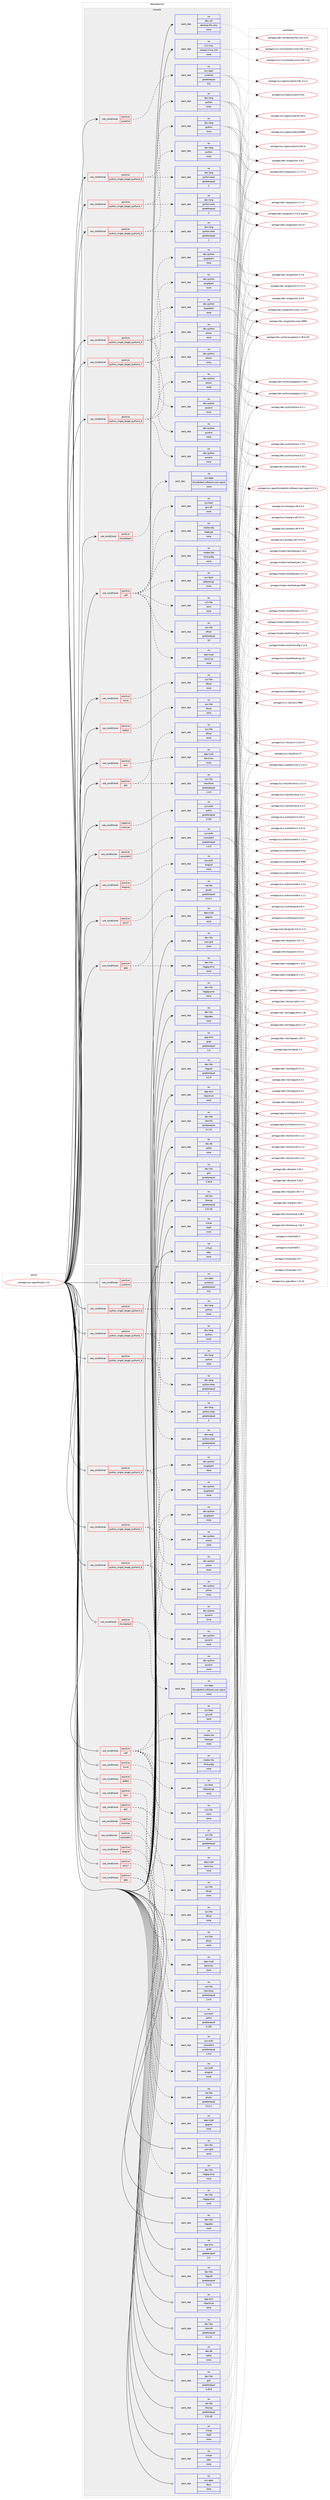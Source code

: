 digraph prolog {

# *************
# Graph options
# *************

newrank=true;
concentrate=true;
compound=true;
graph [rankdir=LR,fontname=Helvetica,fontsize=10,ranksep=1.5];#, ranksep=2.5, nodesep=0.2];
edge  [arrowhead=vee];
node  [fontname=Helvetica,fontsize=10];

# **********
# The ebuild
# **********

subgraph cluster_leftcol {
color=gray;
rank=same;
label=<<i>ebuild</i>>;
id [label="portage://sys-apps/fwupd-1.3.6", color=red, width=4, href="../sys-apps/fwupd-1.3.6.svg"];
}

# ****************
# The dependencies
# ****************

subgraph cluster_midcol {
color=gray;
label=<<i>dependencies</i>>;
subgraph cluster_compile {
fillcolor="#eeeeee";
style=filled;
label=<<i>compile</i>>;
subgraph cond12687 {
dependency59048 [label=<<TABLE BORDER="0" CELLBORDER="1" CELLSPACING="0" CELLPADDING="4"><TR><TD ROWSPAN="3" CELLPADDING="10">use_conditional</TD></TR><TR><TD>negative</TD></TR><TR><TD>minimal</TD></TR></TABLE>>, shape=none, color=red];
subgraph pack45076 {
dependency59049 [label=<<TABLE BORDER="0" CELLBORDER="1" CELLSPACING="0" CELLPADDING="4" WIDTH="220"><TR><TD ROWSPAN="6" CELLPADDING="30">pack_dep</TD></TR><TR><TD WIDTH="110">no</TD></TR><TR><TD>sys-auth</TD></TR><TR><TD>polkit</TD></TR><TR><TD>greaterequal</TD></TR><TR><TD>0.103</TD></TR></TABLE>>, shape=none, color=blue];
}
dependency59048:e -> dependency59049:w [weight=20,style="dashed",arrowhead="vee"];
}
id:e -> dependency59048:w [weight=20,style="solid",arrowhead="vee"];
subgraph cond12688 {
dependency59050 [label=<<TABLE BORDER="0" CELLBORDER="1" CELLSPACING="0" CELLPADDING="4"><TR><TD ROWSPAN="3" CELLPADDING="10">use_conditional</TD></TR><TR><TD>positive</TD></TR><TR><TD>consolekit</TD></TR></TABLE>>, shape=none, color=red];
subgraph pack45077 {
dependency59051 [label=<<TABLE BORDER="0" CELLBORDER="1" CELLSPACING="0" CELLPADDING="4" WIDTH="220"><TR><TD ROWSPAN="6" CELLPADDING="30">pack_dep</TD></TR><TR><TD WIDTH="110">no</TD></TR><TR><TD>sys-auth</TD></TR><TR><TD>consolekit</TD></TR><TR><TD>greaterequal</TD></TR><TR><TD>1.0.0</TD></TR></TABLE>>, shape=none, color=blue];
}
dependency59050:e -> dependency59051:w [weight=20,style="dashed",arrowhead="vee"];
}
id:e -> dependency59050:w [weight=20,style="solid",arrowhead="vee"];
subgraph cond12689 {
dependency59052 [label=<<TABLE BORDER="0" CELLBORDER="1" CELLSPACING="0" CELLPADDING="4"><TR><TD ROWSPAN="3" CELLPADDING="10">use_conditional</TD></TR><TR><TD>positive</TD></TR><TR><TD>dell</TD></TR></TABLE>>, shape=none, color=red];
subgraph pack45078 {
dependency59053 [label=<<TABLE BORDER="0" CELLBORDER="1" CELLSPACING="0" CELLPADDING="4" WIDTH="220"><TR><TD ROWSPAN="6" CELLPADDING="30">pack_dep</TD></TR><TR><TD WIDTH="110">no</TD></TR><TR><TD>sys-libs</TD></TR><TR><TD>efivar</TD></TR><TR><TD>none</TD></TR><TR><TD></TD></TR></TABLE>>, shape=none, color=blue];
}
dependency59052:e -> dependency59053:w [weight=20,style="dashed",arrowhead="vee"];
subgraph pack45079 {
dependency59054 [label=<<TABLE BORDER="0" CELLBORDER="1" CELLSPACING="0" CELLPADDING="4" WIDTH="220"><TR><TD ROWSPAN="6" CELLPADDING="30">pack_dep</TD></TR><TR><TD WIDTH="110">no</TD></TR><TR><TD>sys-libs</TD></TR><TR><TD>libsmbios</TD></TR><TR><TD>greaterequal</TD></TR><TR><TD>2.4.0</TD></TR></TABLE>>, shape=none, color=blue];
}
dependency59052:e -> dependency59054:w [weight=20,style="dashed",arrowhead="vee"];
}
id:e -> dependency59052:w [weight=20,style="solid",arrowhead="vee"];
subgraph cond12690 {
dependency59055 [label=<<TABLE BORDER="0" CELLBORDER="1" CELLSPACING="0" CELLPADDING="4"><TR><TD ROWSPAN="3" CELLPADDING="10">use_conditional</TD></TR><TR><TD>positive</TD></TR><TR><TD>elogind</TD></TR></TABLE>>, shape=none, color=red];
subgraph pack45080 {
dependency59056 [label=<<TABLE BORDER="0" CELLBORDER="1" CELLSPACING="0" CELLPADDING="4" WIDTH="220"><TR><TD ROWSPAN="6" CELLPADDING="30">pack_dep</TD></TR><TR><TD WIDTH="110">no</TD></TR><TR><TD>sys-auth</TD></TR><TR><TD>elogind</TD></TR><TR><TD>none</TD></TR><TR><TD></TD></TR></TABLE>>, shape=none, color=blue];
}
dependency59055:e -> dependency59056:w [weight=20,style="dashed",arrowhead="vee"];
}
id:e -> dependency59055:w [weight=20,style="solid",arrowhead="vee"];
subgraph cond12691 {
dependency59057 [label=<<TABLE BORDER="0" CELLBORDER="1" CELLSPACING="0" CELLPADDING="4"><TR><TD ROWSPAN="3" CELLPADDING="10">use_conditional</TD></TR><TR><TD>positive</TD></TR><TR><TD>gpg</TD></TR></TABLE>>, shape=none, color=red];
subgraph pack45081 {
dependency59058 [label=<<TABLE BORDER="0" CELLBORDER="1" CELLSPACING="0" CELLPADDING="4" WIDTH="220"><TR><TD ROWSPAN="6" CELLPADDING="30">pack_dep</TD></TR><TR><TD WIDTH="110">no</TD></TR><TR><TD>app-crypt</TD></TR><TR><TD>gpgme</TD></TR><TR><TD>none</TD></TR><TR><TD></TD></TR></TABLE>>, shape=none, color=blue];
}
dependency59057:e -> dependency59058:w [weight=20,style="dashed",arrowhead="vee"];
subgraph pack45082 {
dependency59059 [label=<<TABLE BORDER="0" CELLBORDER="1" CELLSPACING="0" CELLPADDING="4" WIDTH="220"><TR><TD ROWSPAN="6" CELLPADDING="30">pack_dep</TD></TR><TR><TD WIDTH="110">no</TD></TR><TR><TD>dev-libs</TD></TR><TR><TD>libgpg-error</TD></TR><TR><TD>none</TD></TR><TR><TD></TD></TR></TABLE>>, shape=none, color=blue];
}
dependency59057:e -> dependency59059:w [weight=20,style="dashed",arrowhead="vee"];
}
id:e -> dependency59057:w [weight=20,style="solid",arrowhead="vee"];
subgraph cond12692 {
dependency59060 [label=<<TABLE BORDER="0" CELLBORDER="1" CELLSPACING="0" CELLPADDING="4"><TR><TD ROWSPAN="3" CELLPADDING="10">use_conditional</TD></TR><TR><TD>positive</TD></TR><TR><TD>nvme</TD></TR></TABLE>>, shape=none, color=red];
subgraph pack45083 {
dependency59061 [label=<<TABLE BORDER="0" CELLBORDER="1" CELLSPACING="0" CELLPADDING="4" WIDTH="220"><TR><TD ROWSPAN="6" CELLPADDING="30">pack_dep</TD></TR><TR><TD WIDTH="110">no</TD></TR><TR><TD>sys-libs</TD></TR><TR><TD>efivar</TD></TR><TR><TD>none</TD></TR><TR><TD></TD></TR></TABLE>>, shape=none, color=blue];
}
dependency59060:e -> dependency59061:w [weight=20,style="dashed",arrowhead="vee"];
}
id:e -> dependency59060:w [weight=20,style="solid",arrowhead="vee"];
subgraph cond12693 {
dependency59062 [label=<<TABLE BORDER="0" CELLBORDER="1" CELLSPACING="0" CELLPADDING="4"><TR><TD ROWSPAN="3" CELLPADDING="10">use_conditional</TD></TR><TR><TD>positive</TD></TR><TR><TD>pkcs7</TD></TR></TABLE>>, shape=none, color=red];
subgraph pack45084 {
dependency59063 [label=<<TABLE BORDER="0" CELLBORDER="1" CELLSPACING="0" CELLPADDING="4" WIDTH="220"><TR><TD ROWSPAN="6" CELLPADDING="30">pack_dep</TD></TR><TR><TD WIDTH="110">no</TD></TR><TR><TD>net-libs</TD></TR><TR><TD>gnutls</TD></TR><TR><TD>greaterequal</TD></TR><TR><TD>3.4.4.1</TD></TR></TABLE>>, shape=none, color=blue];
}
dependency59062:e -> dependency59063:w [weight=20,style="dashed",arrowhead="vee"];
}
id:e -> dependency59062:w [weight=20,style="solid",arrowhead="vee"];
subgraph cond12694 {
dependency59064 [label=<<TABLE BORDER="0" CELLBORDER="1" CELLSPACING="0" CELLPADDING="4"><TR><TD ROWSPAN="3" CELLPADDING="10">use_conditional</TD></TR><TR><TD>positive</TD></TR><TR><TD>python_single_target_python3_6</TD></TR></TABLE>>, shape=none, color=red];
subgraph pack45085 {
dependency59065 [label=<<TABLE BORDER="0" CELLBORDER="1" CELLSPACING="0" CELLPADDING="4" WIDTH="220"><TR><TD ROWSPAN="6" CELLPADDING="30">pack_dep</TD></TR><TR><TD WIDTH="110">no</TD></TR><TR><TD>dev-lang</TD></TR><TR><TD>python</TD></TR><TR><TD>none</TD></TR><TR><TD></TD></TR></TABLE>>, shape=none, color=blue];
}
dependency59064:e -> dependency59065:w [weight=20,style="dashed",arrowhead="vee"];
subgraph pack45086 {
dependency59066 [label=<<TABLE BORDER="0" CELLBORDER="1" CELLSPACING="0" CELLPADDING="4" WIDTH="220"><TR><TD ROWSPAN="6" CELLPADDING="30">pack_dep</TD></TR><TR><TD WIDTH="110">no</TD></TR><TR><TD>dev-lang</TD></TR><TR><TD>python-exec</TD></TR><TR><TD>greaterequal</TD></TR><TR><TD>2</TD></TR></TABLE>>, shape=none, color=blue];
}
dependency59064:e -> dependency59066:w [weight=20,style="dashed",arrowhead="vee"];
}
id:e -> dependency59064:w [weight=20,style="solid",arrowhead="vee"];
subgraph cond12695 {
dependency59067 [label=<<TABLE BORDER="0" CELLBORDER="1" CELLSPACING="0" CELLPADDING="4"><TR><TD ROWSPAN="3" CELLPADDING="10">use_conditional</TD></TR><TR><TD>positive</TD></TR><TR><TD>python_single_target_python3_6</TD></TR></TABLE>>, shape=none, color=red];
subgraph pack45087 {
dependency59068 [label=<<TABLE BORDER="0" CELLBORDER="1" CELLSPACING="0" CELLPADDING="4" WIDTH="220"><TR><TD ROWSPAN="6" CELLPADDING="30">pack_dep</TD></TR><TR><TD WIDTH="110">no</TD></TR><TR><TD>dev-python</TD></TR><TR><TD>pillow</TD></TR><TR><TD>none</TD></TR><TR><TD></TD></TR></TABLE>>, shape=none, color=blue];
}
dependency59067:e -> dependency59068:w [weight=20,style="dashed",arrowhead="vee"];
subgraph pack45088 {
dependency59069 [label=<<TABLE BORDER="0" CELLBORDER="1" CELLSPACING="0" CELLPADDING="4" WIDTH="220"><TR><TD ROWSPAN="6" CELLPADDING="30">pack_dep</TD></TR><TR><TD WIDTH="110">no</TD></TR><TR><TD>dev-python</TD></TR><TR><TD>pycairo</TD></TR><TR><TD>none</TD></TR><TR><TD></TD></TR></TABLE>>, shape=none, color=blue];
}
dependency59067:e -> dependency59069:w [weight=20,style="dashed",arrowhead="vee"];
subgraph pack45089 {
dependency59070 [label=<<TABLE BORDER="0" CELLBORDER="1" CELLSPACING="0" CELLPADDING="4" WIDTH="220"><TR><TD ROWSPAN="6" CELLPADDING="30">pack_dep</TD></TR><TR><TD WIDTH="110">no</TD></TR><TR><TD>dev-python</TD></TR><TR><TD>pygobject</TD></TR><TR><TD>none</TD></TR><TR><TD></TD></TR></TABLE>>, shape=none, color=blue];
}
dependency59067:e -> dependency59070:w [weight=20,style="dashed",arrowhead="vee"];
}
id:e -> dependency59067:w [weight=20,style="solid",arrowhead="vee"];
subgraph cond12696 {
dependency59071 [label=<<TABLE BORDER="0" CELLBORDER="1" CELLSPACING="0" CELLPADDING="4"><TR><TD ROWSPAN="3" CELLPADDING="10">use_conditional</TD></TR><TR><TD>positive</TD></TR><TR><TD>python_single_target_python3_7</TD></TR></TABLE>>, shape=none, color=red];
subgraph pack45090 {
dependency59072 [label=<<TABLE BORDER="0" CELLBORDER="1" CELLSPACING="0" CELLPADDING="4" WIDTH="220"><TR><TD ROWSPAN="6" CELLPADDING="30">pack_dep</TD></TR><TR><TD WIDTH="110">no</TD></TR><TR><TD>dev-lang</TD></TR><TR><TD>python</TD></TR><TR><TD>none</TD></TR><TR><TD></TD></TR></TABLE>>, shape=none, color=blue];
}
dependency59071:e -> dependency59072:w [weight=20,style="dashed",arrowhead="vee"];
subgraph pack45091 {
dependency59073 [label=<<TABLE BORDER="0" CELLBORDER="1" CELLSPACING="0" CELLPADDING="4" WIDTH="220"><TR><TD ROWSPAN="6" CELLPADDING="30">pack_dep</TD></TR><TR><TD WIDTH="110">no</TD></TR><TR><TD>dev-lang</TD></TR><TR><TD>python-exec</TD></TR><TR><TD>greaterequal</TD></TR><TR><TD>2</TD></TR></TABLE>>, shape=none, color=blue];
}
dependency59071:e -> dependency59073:w [weight=20,style="dashed",arrowhead="vee"];
}
id:e -> dependency59071:w [weight=20,style="solid",arrowhead="vee"];
subgraph cond12697 {
dependency59074 [label=<<TABLE BORDER="0" CELLBORDER="1" CELLSPACING="0" CELLPADDING="4"><TR><TD ROWSPAN="3" CELLPADDING="10">use_conditional</TD></TR><TR><TD>positive</TD></TR><TR><TD>python_single_target_python3_7</TD></TR></TABLE>>, shape=none, color=red];
subgraph pack45092 {
dependency59075 [label=<<TABLE BORDER="0" CELLBORDER="1" CELLSPACING="0" CELLPADDING="4" WIDTH="220"><TR><TD ROWSPAN="6" CELLPADDING="30">pack_dep</TD></TR><TR><TD WIDTH="110">no</TD></TR><TR><TD>dev-python</TD></TR><TR><TD>pillow</TD></TR><TR><TD>none</TD></TR><TR><TD></TD></TR></TABLE>>, shape=none, color=blue];
}
dependency59074:e -> dependency59075:w [weight=20,style="dashed",arrowhead="vee"];
subgraph pack45093 {
dependency59076 [label=<<TABLE BORDER="0" CELLBORDER="1" CELLSPACING="0" CELLPADDING="4" WIDTH="220"><TR><TD ROWSPAN="6" CELLPADDING="30">pack_dep</TD></TR><TR><TD WIDTH="110">no</TD></TR><TR><TD>dev-python</TD></TR><TR><TD>pycairo</TD></TR><TR><TD>none</TD></TR><TR><TD></TD></TR></TABLE>>, shape=none, color=blue];
}
dependency59074:e -> dependency59076:w [weight=20,style="dashed",arrowhead="vee"];
subgraph pack45094 {
dependency59077 [label=<<TABLE BORDER="0" CELLBORDER="1" CELLSPACING="0" CELLPADDING="4" WIDTH="220"><TR><TD ROWSPAN="6" CELLPADDING="30">pack_dep</TD></TR><TR><TD WIDTH="110">no</TD></TR><TR><TD>dev-python</TD></TR><TR><TD>pygobject</TD></TR><TR><TD>none</TD></TR><TR><TD></TD></TR></TABLE>>, shape=none, color=blue];
}
dependency59074:e -> dependency59077:w [weight=20,style="dashed",arrowhead="vee"];
}
id:e -> dependency59074:w [weight=20,style="solid",arrowhead="vee"];
subgraph cond12698 {
dependency59078 [label=<<TABLE BORDER="0" CELLBORDER="1" CELLSPACING="0" CELLPADDING="4"><TR><TD ROWSPAN="3" CELLPADDING="10">use_conditional</TD></TR><TR><TD>positive</TD></TR><TR><TD>python_single_target_python3_8</TD></TR></TABLE>>, shape=none, color=red];
subgraph pack45095 {
dependency59079 [label=<<TABLE BORDER="0" CELLBORDER="1" CELLSPACING="0" CELLPADDING="4" WIDTH="220"><TR><TD ROWSPAN="6" CELLPADDING="30">pack_dep</TD></TR><TR><TD WIDTH="110">no</TD></TR><TR><TD>dev-lang</TD></TR><TR><TD>python</TD></TR><TR><TD>none</TD></TR><TR><TD></TD></TR></TABLE>>, shape=none, color=blue];
}
dependency59078:e -> dependency59079:w [weight=20,style="dashed",arrowhead="vee"];
subgraph pack45096 {
dependency59080 [label=<<TABLE BORDER="0" CELLBORDER="1" CELLSPACING="0" CELLPADDING="4" WIDTH="220"><TR><TD ROWSPAN="6" CELLPADDING="30">pack_dep</TD></TR><TR><TD WIDTH="110">no</TD></TR><TR><TD>dev-lang</TD></TR><TR><TD>python-exec</TD></TR><TR><TD>greaterequal</TD></TR><TR><TD>2</TD></TR></TABLE>>, shape=none, color=blue];
}
dependency59078:e -> dependency59080:w [weight=20,style="dashed",arrowhead="vee"];
}
id:e -> dependency59078:w [weight=20,style="solid",arrowhead="vee"];
subgraph cond12699 {
dependency59081 [label=<<TABLE BORDER="0" CELLBORDER="1" CELLSPACING="0" CELLPADDING="4"><TR><TD ROWSPAN="3" CELLPADDING="10">use_conditional</TD></TR><TR><TD>positive</TD></TR><TR><TD>python_single_target_python3_8</TD></TR></TABLE>>, shape=none, color=red];
subgraph pack45097 {
dependency59082 [label=<<TABLE BORDER="0" CELLBORDER="1" CELLSPACING="0" CELLPADDING="4" WIDTH="220"><TR><TD ROWSPAN="6" CELLPADDING="30">pack_dep</TD></TR><TR><TD WIDTH="110">no</TD></TR><TR><TD>dev-python</TD></TR><TR><TD>pillow</TD></TR><TR><TD>none</TD></TR><TR><TD></TD></TR></TABLE>>, shape=none, color=blue];
}
dependency59081:e -> dependency59082:w [weight=20,style="dashed",arrowhead="vee"];
subgraph pack45098 {
dependency59083 [label=<<TABLE BORDER="0" CELLBORDER="1" CELLSPACING="0" CELLPADDING="4" WIDTH="220"><TR><TD ROWSPAN="6" CELLPADDING="30">pack_dep</TD></TR><TR><TD WIDTH="110">no</TD></TR><TR><TD>dev-python</TD></TR><TR><TD>pycairo</TD></TR><TR><TD>none</TD></TR><TR><TD></TD></TR></TABLE>>, shape=none, color=blue];
}
dependency59081:e -> dependency59083:w [weight=20,style="dashed",arrowhead="vee"];
subgraph pack45099 {
dependency59084 [label=<<TABLE BORDER="0" CELLBORDER="1" CELLSPACING="0" CELLPADDING="4" WIDTH="220"><TR><TD ROWSPAN="6" CELLPADDING="30">pack_dep</TD></TR><TR><TD WIDTH="110">no</TD></TR><TR><TD>dev-python</TD></TR><TR><TD>pygobject</TD></TR><TR><TD>none</TD></TR><TR><TD></TD></TR></TABLE>>, shape=none, color=blue];
}
dependency59081:e -> dependency59084:w [weight=20,style="dashed",arrowhead="vee"];
}
id:e -> dependency59081:w [weight=20,style="solid",arrowhead="vee"];
subgraph cond12700 {
dependency59085 [label=<<TABLE BORDER="0" CELLBORDER="1" CELLSPACING="0" CELLPADDING="4"><TR><TD ROWSPAN="3" CELLPADDING="10">use_conditional</TD></TR><TR><TD>positive</TD></TR><TR><TD>redfish</TD></TR></TABLE>>, shape=none, color=red];
subgraph pack45100 {
dependency59086 [label=<<TABLE BORDER="0" CELLBORDER="1" CELLSPACING="0" CELLPADDING="4" WIDTH="220"><TR><TD ROWSPAN="6" CELLPADDING="30">pack_dep</TD></TR><TR><TD WIDTH="110">no</TD></TR><TR><TD>sys-libs</TD></TR><TR><TD>efivar</TD></TR><TR><TD>none</TD></TR><TR><TD></TD></TR></TABLE>>, shape=none, color=blue];
}
dependency59085:e -> dependency59086:w [weight=20,style="dashed",arrowhead="vee"];
}
id:e -> dependency59085:w [weight=20,style="solid",arrowhead="vee"];
subgraph cond12701 {
dependency59087 [label=<<TABLE BORDER="0" CELLBORDER="1" CELLSPACING="0" CELLPADDING="4"><TR><TD ROWSPAN="3" CELLPADDING="10">use_conditional</TD></TR><TR><TD>positive</TD></TR><TR><TD>systemd</TD></TR></TABLE>>, shape=none, color=red];
subgraph pack45101 {
dependency59088 [label=<<TABLE BORDER="0" CELLBORDER="1" CELLSPACING="0" CELLPADDING="4" WIDTH="220"><TR><TD ROWSPAN="6" CELLPADDING="30">pack_dep</TD></TR><TR><TD WIDTH="110">no</TD></TR><TR><TD>sys-apps</TD></TR><TR><TD>systemd</TD></TR><TR><TD>greaterequal</TD></TR><TR><TD>211</TD></TR></TABLE>>, shape=none, color=blue];
}
dependency59087:e -> dependency59088:w [weight=20,style="dashed",arrowhead="vee"];
}
id:e -> dependency59087:w [weight=20,style="solid",arrowhead="vee"];
subgraph cond12702 {
dependency59089 [label=<<TABLE BORDER="0" CELLBORDER="1" CELLSPACING="0" CELLPADDING="4"><TR><TD ROWSPAN="3" CELLPADDING="10">use_conditional</TD></TR><TR><TD>positive</TD></TR><TR><TD>thunderbolt</TD></TR></TABLE>>, shape=none, color=red];
subgraph pack45102 {
dependency59090 [label=<<TABLE BORDER="0" CELLBORDER="1" CELLSPACING="0" CELLPADDING="4" WIDTH="220"><TR><TD ROWSPAN="6" CELLPADDING="30">pack_dep</TD></TR><TR><TD WIDTH="110">no</TD></TR><TR><TD>sys-apps</TD></TR><TR><TD>thunderbolt-software-user-space</TD></TR><TR><TD>none</TD></TR><TR><TD></TD></TR></TABLE>>, shape=none, color=blue];
}
dependency59089:e -> dependency59090:w [weight=20,style="dashed",arrowhead="vee"];
}
id:e -> dependency59089:w [weight=20,style="solid",arrowhead="vee"];
subgraph cond12703 {
dependency59091 [label=<<TABLE BORDER="0" CELLBORDER="1" CELLSPACING="0" CELLPADDING="4"><TR><TD ROWSPAN="3" CELLPADDING="10">use_conditional</TD></TR><TR><TD>positive</TD></TR><TR><TD>tpm</TD></TR></TABLE>>, shape=none, color=red];
subgraph pack45103 {
dependency59092 [label=<<TABLE BORDER="0" CELLBORDER="1" CELLSPACING="0" CELLPADDING="4" WIDTH="220"><TR><TD ROWSPAN="6" CELLPADDING="30">pack_dep</TD></TR><TR><TD WIDTH="110">no</TD></TR><TR><TD>app-crypt</TD></TR><TR><TD>tpm2-tss</TD></TR><TR><TD>none</TD></TR><TR><TD></TD></TR></TABLE>>, shape=none, color=blue];
}
dependency59091:e -> dependency59092:w [weight=20,style="dashed",arrowhead="vee"];
}
id:e -> dependency59091:w [weight=20,style="solid",arrowhead="vee"];
subgraph cond12704 {
dependency59093 [label=<<TABLE BORDER="0" CELLBORDER="1" CELLSPACING="0" CELLPADDING="4"><TR><TD ROWSPAN="3" CELLPADDING="10">use_conditional</TD></TR><TR><TD>positive</TD></TR><TR><TD>uefi</TD></TR></TABLE>>, shape=none, color=red];
subgraph pack45104 {
dependency59094 [label=<<TABLE BORDER="0" CELLBORDER="1" CELLSPACING="0" CELLPADDING="4" WIDTH="220"><TR><TD ROWSPAN="6" CELLPADDING="30">pack_dep</TD></TR><TR><TD WIDTH="110">no</TD></TR><TR><TD>app-crypt</TD></TR><TR><TD>tpm2-tss</TD></TR><TR><TD>none</TD></TR><TR><TD></TD></TR></TABLE>>, shape=none, color=blue];
}
dependency59093:e -> dependency59094:w [weight=20,style="dashed",arrowhead="vee"];
subgraph pack45105 {
dependency59095 [label=<<TABLE BORDER="0" CELLBORDER="1" CELLSPACING="0" CELLPADDING="4" WIDTH="220"><TR><TD ROWSPAN="6" CELLPADDING="30">pack_dep</TD></TR><TR><TD WIDTH="110">no</TD></TR><TR><TD>media-libs</TD></TR><TR><TD>fontconfig</TD></TR><TR><TD>none</TD></TR><TR><TD></TD></TR></TABLE>>, shape=none, color=blue];
}
dependency59093:e -> dependency59095:w [weight=20,style="dashed",arrowhead="vee"];
subgraph pack45106 {
dependency59096 [label=<<TABLE BORDER="0" CELLBORDER="1" CELLSPACING="0" CELLPADDING="4" WIDTH="220"><TR><TD ROWSPAN="6" CELLPADDING="30">pack_dep</TD></TR><TR><TD WIDTH="110">no</TD></TR><TR><TD>media-libs</TD></TR><TR><TD>freetype</TD></TR><TR><TD>none</TD></TR><TR><TD></TD></TR></TABLE>>, shape=none, color=blue];
}
dependency59093:e -> dependency59096:w [weight=20,style="dashed",arrowhead="vee"];
subgraph pack45107 {
dependency59097 [label=<<TABLE BORDER="0" CELLBORDER="1" CELLSPACING="0" CELLPADDING="4" WIDTH="220"><TR><TD ROWSPAN="6" CELLPADDING="30">pack_dep</TD></TR><TR><TD WIDTH="110">no</TD></TR><TR><TD>sys-boot</TD></TR><TR><TD>gnu-efi</TD></TR><TR><TD>none</TD></TR><TR><TD></TD></TR></TABLE>>, shape=none, color=blue];
}
dependency59093:e -> dependency59097:w [weight=20,style="dashed",arrowhead="vee"];
subgraph pack45108 {
dependency59098 [label=<<TABLE BORDER="0" CELLBORDER="1" CELLSPACING="0" CELLPADDING="4" WIDTH="220"><TR><TD ROWSPAN="6" CELLPADDING="30">pack_dep</TD></TR><TR><TD WIDTH="110">no</TD></TR><TR><TD>sys-boot</TD></TR><TR><TD>efibootmgr</TD></TR><TR><TD>none</TD></TR><TR><TD></TD></TR></TABLE>>, shape=none, color=blue];
}
dependency59093:e -> dependency59098:w [weight=20,style="dashed",arrowhead="vee"];
subgraph pack45109 {
dependency59099 [label=<<TABLE BORDER="0" CELLBORDER="1" CELLSPACING="0" CELLPADDING="4" WIDTH="220"><TR><TD ROWSPAN="6" CELLPADDING="30">pack_dep</TD></TR><TR><TD WIDTH="110">no</TD></TR><TR><TD>sys-libs</TD></TR><TR><TD>efivar</TD></TR><TR><TD>greaterequal</TD></TR><TR><TD>33</TD></TR></TABLE>>, shape=none, color=blue];
}
dependency59093:e -> dependency59099:w [weight=20,style="dashed",arrowhead="vee"];
subgraph pack45110 {
dependency59100 [label=<<TABLE BORDER="0" CELLBORDER="1" CELLSPACING="0" CELLPADDING="4" WIDTH="220"><TR><TD ROWSPAN="6" CELLPADDING="30">pack_dep</TD></TR><TR><TD WIDTH="110">no</TD></TR><TR><TD>x11-libs</TD></TR><TR><TD>cairo</TD></TR><TR><TD>none</TD></TR><TR><TD></TD></TR></TABLE>>, shape=none, color=blue];
}
dependency59093:e -> dependency59100:w [weight=20,style="dashed",arrowhead="vee"];
}
id:e -> dependency59093:w [weight=20,style="solid",arrowhead="vee"];
subgraph pack45111 {
dependency59101 [label=<<TABLE BORDER="0" CELLBORDER="1" CELLSPACING="0" CELLPADDING="4" WIDTH="220"><TR><TD ROWSPAN="6" CELLPADDING="30">pack_dep</TD></TR><TR><TD WIDTH="110">no</TD></TR><TR><TD>app-arch</TD></TR><TR><TD>gcab</TD></TR><TR><TD>greaterequal</TD></TR><TR><TD>1.0</TD></TR></TABLE>>, shape=none, color=blue];
}
id:e -> dependency59101:w [weight=20,style="solid",arrowhead="vee"];
subgraph pack45112 {
dependency59102 [label=<<TABLE BORDER="0" CELLBORDER="1" CELLSPACING="0" CELLPADDING="4" WIDTH="220"><TR><TD ROWSPAN="6" CELLPADDING="30">pack_dep</TD></TR><TR><TD WIDTH="110">no</TD></TR><TR><TD>app-arch</TD></TR><TR><TD>libarchive</TD></TR><TR><TD>none</TD></TR><TR><TD></TD></TR></TABLE>>, shape=none, color=blue];
}
id:e -> dependency59102:w [weight=20,style="solid",arrowhead="vee"];
subgraph pack45113 {
dependency59103 [label=<<TABLE BORDER="0" CELLBORDER="1" CELLSPACING="0" CELLPADDING="4" WIDTH="220"><TR><TD ROWSPAN="6" CELLPADDING="30">pack_dep</TD></TR><TR><TD WIDTH="110">no</TD></TR><TR><TD>dev-db</TD></TR><TR><TD>sqlite</TD></TR><TR><TD>none</TD></TR><TR><TD></TD></TR></TABLE>>, shape=none, color=blue];
}
id:e -> dependency59103:w [weight=20,style="solid",arrowhead="vee"];
subgraph pack45114 {
dependency59104 [label=<<TABLE BORDER="0" CELLBORDER="1" CELLSPACING="0" CELLPADDING="4" WIDTH="220"><TR><TD ROWSPAN="6" CELLPADDING="30">pack_dep</TD></TR><TR><TD WIDTH="110">no</TD></TR><TR><TD>dev-libs</TD></TR><TR><TD>glib</TD></TR><TR><TD>greaterequal</TD></TR><TR><TD>2.45.8</TD></TR></TABLE>>, shape=none, color=blue];
}
id:e -> dependency59104:w [weight=20,style="solid",arrowhead="vee"];
subgraph pack45115 {
dependency59105 [label=<<TABLE BORDER="0" CELLBORDER="1" CELLSPACING="0" CELLPADDING="4" WIDTH="220"><TR><TD ROWSPAN="6" CELLPADDING="30">pack_dep</TD></TR><TR><TD WIDTH="110">no</TD></TR><TR><TD>dev-libs</TD></TR><TR><TD>json-glib</TD></TR><TR><TD>none</TD></TR><TR><TD></TD></TR></TABLE>>, shape=none, color=blue];
}
id:e -> dependency59105:w [weight=20,style="solid",arrowhead="vee"];
subgraph pack45116 {
dependency59106 [label=<<TABLE BORDER="0" CELLBORDER="1" CELLSPACING="0" CELLPADDING="4" WIDTH="220"><TR><TD ROWSPAN="6" CELLPADDING="30">pack_dep</TD></TR><TR><TD WIDTH="110">no</TD></TR><TR><TD>dev-libs</TD></TR><TR><TD>libgpg-error</TD></TR><TR><TD>none</TD></TR><TR><TD></TD></TR></TABLE>>, shape=none, color=blue];
}
id:e -> dependency59106:w [weight=20,style="solid",arrowhead="vee"];
subgraph pack45117 {
dependency59107 [label=<<TABLE BORDER="0" CELLBORDER="1" CELLSPACING="0" CELLPADDING="4" WIDTH="220"><TR><TD ROWSPAN="6" CELLPADDING="30">pack_dep</TD></TR><TR><TD WIDTH="110">no</TD></TR><TR><TD>dev-libs</TD></TR><TR><TD>libgudev</TD></TR><TR><TD>none</TD></TR><TR><TD></TD></TR></TABLE>>, shape=none, color=blue];
}
id:e -> dependency59107:w [weight=20,style="solid",arrowhead="vee"];
subgraph pack45118 {
dependency59108 [label=<<TABLE BORDER="0" CELLBORDER="1" CELLSPACING="0" CELLPADDING="4" WIDTH="220"><TR><TD ROWSPAN="6" CELLPADDING="30">pack_dep</TD></TR><TR><TD WIDTH="110">no</TD></TR><TR><TD>dev-libs</TD></TR><TR><TD>libgusb</TD></TR><TR><TD>greaterequal</TD></TR><TR><TD>0.2.9</TD></TR></TABLE>>, shape=none, color=blue];
}
id:e -> dependency59108:w [weight=20,style="solid",arrowhead="vee"];
subgraph pack45119 {
dependency59109 [label=<<TABLE BORDER="0" CELLBORDER="1" CELLSPACING="0" CELLPADDING="4" WIDTH="220"><TR><TD ROWSPAN="6" CELLPADDING="30">pack_dep</TD></TR><TR><TD WIDTH="110">no</TD></TR><TR><TD>dev-libs</TD></TR><TR><TD>libxmlb</TD></TR><TR><TD>greaterequal</TD></TR><TR><TD>0.1.13</TD></TR></TABLE>>, shape=none, color=blue];
}
id:e -> dependency59109:w [weight=20,style="solid",arrowhead="vee"];
subgraph pack45120 {
dependency59110 [label=<<TABLE BORDER="0" CELLBORDER="1" CELLSPACING="0" CELLPADDING="4" WIDTH="220"><TR><TD ROWSPAN="6" CELLPADDING="30">pack_dep</TD></TR><TR><TD WIDTH="110">no</TD></TR><TR><TD>dev-util</TD></TR><TR><TD>desktop-file-utils</TD></TR><TR><TD>none</TD></TR><TR><TD></TD></TR></TABLE>>, shape=none, color=blue];
}
id:e -> dependency59110:w [weight=20,style="solid",arrowhead="vee"];
subgraph pack45121 {
dependency59111 [label=<<TABLE BORDER="0" CELLBORDER="1" CELLSPACING="0" CELLPADDING="4" WIDTH="220"><TR><TD ROWSPAN="6" CELLPADDING="30">pack_dep</TD></TR><TR><TD WIDTH="110">no</TD></TR><TR><TD>net-libs</TD></TR><TR><TD>libsoup</TD></TR><TR><TD>greaterequal</TD></TR><TR><TD>2.51.92</TD></TR></TABLE>>, shape=none, color=blue];
}
id:e -> dependency59111:w [weight=20,style="solid",arrowhead="vee"];
subgraph pack45122 {
dependency59112 [label=<<TABLE BORDER="0" CELLBORDER="1" CELLSPACING="0" CELLPADDING="4" WIDTH="220"><TR><TD ROWSPAN="6" CELLPADDING="30">pack_dep</TD></TR><TR><TD WIDTH="110">no</TD></TR><TR><TD>virtual</TD></TR><TR><TD>libelf</TD></TR><TR><TD>none</TD></TR><TR><TD></TD></TR></TABLE>>, shape=none, color=blue];
}
id:e -> dependency59112:w [weight=20,style="solid",arrowhead="vee"];
subgraph pack45123 {
dependency59113 [label=<<TABLE BORDER="0" CELLBORDER="1" CELLSPACING="0" CELLPADDING="4" WIDTH="220"><TR><TD ROWSPAN="6" CELLPADDING="30">pack_dep</TD></TR><TR><TD WIDTH="110">no</TD></TR><TR><TD>virtual</TD></TR><TR><TD>udev</TD></TR><TR><TD>none</TD></TR><TR><TD></TD></TR></TABLE>>, shape=none, color=blue];
}
id:e -> dependency59113:w [weight=20,style="solid",arrowhead="vee"];
subgraph pack45124 {
dependency59114 [label=<<TABLE BORDER="0" CELLBORDER="1" CELLSPACING="0" CELLPADDING="4" WIDTH="220"><TR><TD ROWSPAN="6" CELLPADDING="30">pack_dep</TD></TR><TR><TD WIDTH="110">no</TD></TR><TR><TD>x11-misc</TD></TR><TR><TD>shared-mime-info</TD></TR><TR><TD>none</TD></TR><TR><TD></TD></TR></TABLE>>, shape=none, color=blue];
}
id:e -> dependency59114:w [weight=20,style="solid",arrowhead="vee"];
}
subgraph cluster_compileandrun {
fillcolor="#eeeeee";
style=filled;
label=<<i>compile and run</i>>;
}
subgraph cluster_run {
fillcolor="#eeeeee";
style=filled;
label=<<i>run</i>>;
subgraph cond12705 {
dependency59115 [label=<<TABLE BORDER="0" CELLBORDER="1" CELLSPACING="0" CELLPADDING="4"><TR><TD ROWSPAN="3" CELLPADDING="10">use_conditional</TD></TR><TR><TD>negative</TD></TR><TR><TD>minimal</TD></TR></TABLE>>, shape=none, color=red];
subgraph pack45125 {
dependency59116 [label=<<TABLE BORDER="0" CELLBORDER="1" CELLSPACING="0" CELLPADDING="4" WIDTH="220"><TR><TD ROWSPAN="6" CELLPADDING="30">pack_dep</TD></TR><TR><TD WIDTH="110">no</TD></TR><TR><TD>sys-auth</TD></TR><TR><TD>polkit</TD></TR><TR><TD>greaterequal</TD></TR><TR><TD>0.103</TD></TR></TABLE>>, shape=none, color=blue];
}
dependency59115:e -> dependency59116:w [weight=20,style="dashed",arrowhead="vee"];
}
id:e -> dependency59115:w [weight=20,style="solid",arrowhead="odot"];
subgraph cond12706 {
dependency59117 [label=<<TABLE BORDER="0" CELLBORDER="1" CELLSPACING="0" CELLPADDING="4"><TR><TD ROWSPAN="3" CELLPADDING="10">use_conditional</TD></TR><TR><TD>positive</TD></TR><TR><TD>consolekit</TD></TR></TABLE>>, shape=none, color=red];
subgraph pack45126 {
dependency59118 [label=<<TABLE BORDER="0" CELLBORDER="1" CELLSPACING="0" CELLPADDING="4" WIDTH="220"><TR><TD ROWSPAN="6" CELLPADDING="30">pack_dep</TD></TR><TR><TD WIDTH="110">no</TD></TR><TR><TD>sys-auth</TD></TR><TR><TD>consolekit</TD></TR><TR><TD>greaterequal</TD></TR><TR><TD>1.0.0</TD></TR></TABLE>>, shape=none, color=blue];
}
dependency59117:e -> dependency59118:w [weight=20,style="dashed",arrowhead="vee"];
}
id:e -> dependency59117:w [weight=20,style="solid",arrowhead="odot"];
subgraph cond12707 {
dependency59119 [label=<<TABLE BORDER="0" CELLBORDER="1" CELLSPACING="0" CELLPADDING="4"><TR><TD ROWSPAN="3" CELLPADDING="10">use_conditional</TD></TR><TR><TD>positive</TD></TR><TR><TD>dell</TD></TR></TABLE>>, shape=none, color=red];
subgraph pack45127 {
dependency59120 [label=<<TABLE BORDER="0" CELLBORDER="1" CELLSPACING="0" CELLPADDING="4" WIDTH="220"><TR><TD ROWSPAN="6" CELLPADDING="30">pack_dep</TD></TR><TR><TD WIDTH="110">no</TD></TR><TR><TD>sys-libs</TD></TR><TR><TD>efivar</TD></TR><TR><TD>none</TD></TR><TR><TD></TD></TR></TABLE>>, shape=none, color=blue];
}
dependency59119:e -> dependency59120:w [weight=20,style="dashed",arrowhead="vee"];
subgraph pack45128 {
dependency59121 [label=<<TABLE BORDER="0" CELLBORDER="1" CELLSPACING="0" CELLPADDING="4" WIDTH="220"><TR><TD ROWSPAN="6" CELLPADDING="30">pack_dep</TD></TR><TR><TD WIDTH="110">no</TD></TR><TR><TD>sys-libs</TD></TR><TR><TD>libsmbios</TD></TR><TR><TD>greaterequal</TD></TR><TR><TD>2.4.0</TD></TR></TABLE>>, shape=none, color=blue];
}
dependency59119:e -> dependency59121:w [weight=20,style="dashed",arrowhead="vee"];
}
id:e -> dependency59119:w [weight=20,style="solid",arrowhead="odot"];
subgraph cond12708 {
dependency59122 [label=<<TABLE BORDER="0" CELLBORDER="1" CELLSPACING="0" CELLPADDING="4"><TR><TD ROWSPAN="3" CELLPADDING="10">use_conditional</TD></TR><TR><TD>positive</TD></TR><TR><TD>elogind</TD></TR></TABLE>>, shape=none, color=red];
subgraph pack45129 {
dependency59123 [label=<<TABLE BORDER="0" CELLBORDER="1" CELLSPACING="0" CELLPADDING="4" WIDTH="220"><TR><TD ROWSPAN="6" CELLPADDING="30">pack_dep</TD></TR><TR><TD WIDTH="110">no</TD></TR><TR><TD>sys-auth</TD></TR><TR><TD>elogind</TD></TR><TR><TD>none</TD></TR><TR><TD></TD></TR></TABLE>>, shape=none, color=blue];
}
dependency59122:e -> dependency59123:w [weight=20,style="dashed",arrowhead="vee"];
}
id:e -> dependency59122:w [weight=20,style="solid",arrowhead="odot"];
subgraph cond12709 {
dependency59124 [label=<<TABLE BORDER="0" CELLBORDER="1" CELLSPACING="0" CELLPADDING="4"><TR><TD ROWSPAN="3" CELLPADDING="10">use_conditional</TD></TR><TR><TD>positive</TD></TR><TR><TD>gpg</TD></TR></TABLE>>, shape=none, color=red];
subgraph pack45130 {
dependency59125 [label=<<TABLE BORDER="0" CELLBORDER="1" CELLSPACING="0" CELLPADDING="4" WIDTH="220"><TR><TD ROWSPAN="6" CELLPADDING="30">pack_dep</TD></TR><TR><TD WIDTH="110">no</TD></TR><TR><TD>app-crypt</TD></TR><TR><TD>gpgme</TD></TR><TR><TD>none</TD></TR><TR><TD></TD></TR></TABLE>>, shape=none, color=blue];
}
dependency59124:e -> dependency59125:w [weight=20,style="dashed",arrowhead="vee"];
subgraph pack45131 {
dependency59126 [label=<<TABLE BORDER="0" CELLBORDER="1" CELLSPACING="0" CELLPADDING="4" WIDTH="220"><TR><TD ROWSPAN="6" CELLPADDING="30">pack_dep</TD></TR><TR><TD WIDTH="110">no</TD></TR><TR><TD>dev-libs</TD></TR><TR><TD>libgpg-error</TD></TR><TR><TD>none</TD></TR><TR><TD></TD></TR></TABLE>>, shape=none, color=blue];
}
dependency59124:e -> dependency59126:w [weight=20,style="dashed",arrowhead="vee"];
}
id:e -> dependency59124:w [weight=20,style="solid",arrowhead="odot"];
subgraph cond12710 {
dependency59127 [label=<<TABLE BORDER="0" CELLBORDER="1" CELLSPACING="0" CELLPADDING="4"><TR><TD ROWSPAN="3" CELLPADDING="10">use_conditional</TD></TR><TR><TD>positive</TD></TR><TR><TD>nvme</TD></TR></TABLE>>, shape=none, color=red];
subgraph pack45132 {
dependency59128 [label=<<TABLE BORDER="0" CELLBORDER="1" CELLSPACING="0" CELLPADDING="4" WIDTH="220"><TR><TD ROWSPAN="6" CELLPADDING="30">pack_dep</TD></TR><TR><TD WIDTH="110">no</TD></TR><TR><TD>sys-libs</TD></TR><TR><TD>efivar</TD></TR><TR><TD>none</TD></TR><TR><TD></TD></TR></TABLE>>, shape=none, color=blue];
}
dependency59127:e -> dependency59128:w [weight=20,style="dashed",arrowhead="vee"];
}
id:e -> dependency59127:w [weight=20,style="solid",arrowhead="odot"];
subgraph cond12711 {
dependency59129 [label=<<TABLE BORDER="0" CELLBORDER="1" CELLSPACING="0" CELLPADDING="4"><TR><TD ROWSPAN="3" CELLPADDING="10">use_conditional</TD></TR><TR><TD>positive</TD></TR><TR><TD>pkcs7</TD></TR></TABLE>>, shape=none, color=red];
subgraph pack45133 {
dependency59130 [label=<<TABLE BORDER="0" CELLBORDER="1" CELLSPACING="0" CELLPADDING="4" WIDTH="220"><TR><TD ROWSPAN="6" CELLPADDING="30">pack_dep</TD></TR><TR><TD WIDTH="110">no</TD></TR><TR><TD>net-libs</TD></TR><TR><TD>gnutls</TD></TR><TR><TD>greaterequal</TD></TR><TR><TD>3.4.4.1</TD></TR></TABLE>>, shape=none, color=blue];
}
dependency59129:e -> dependency59130:w [weight=20,style="dashed",arrowhead="vee"];
}
id:e -> dependency59129:w [weight=20,style="solid",arrowhead="odot"];
subgraph cond12712 {
dependency59131 [label=<<TABLE BORDER="0" CELLBORDER="1" CELLSPACING="0" CELLPADDING="4"><TR><TD ROWSPAN="3" CELLPADDING="10">use_conditional</TD></TR><TR><TD>positive</TD></TR><TR><TD>python_single_target_python3_6</TD></TR></TABLE>>, shape=none, color=red];
subgraph pack45134 {
dependency59132 [label=<<TABLE BORDER="0" CELLBORDER="1" CELLSPACING="0" CELLPADDING="4" WIDTH="220"><TR><TD ROWSPAN="6" CELLPADDING="30">pack_dep</TD></TR><TR><TD WIDTH="110">no</TD></TR><TR><TD>dev-lang</TD></TR><TR><TD>python</TD></TR><TR><TD>none</TD></TR><TR><TD></TD></TR></TABLE>>, shape=none, color=blue];
}
dependency59131:e -> dependency59132:w [weight=20,style="dashed",arrowhead="vee"];
subgraph pack45135 {
dependency59133 [label=<<TABLE BORDER="0" CELLBORDER="1" CELLSPACING="0" CELLPADDING="4" WIDTH="220"><TR><TD ROWSPAN="6" CELLPADDING="30">pack_dep</TD></TR><TR><TD WIDTH="110">no</TD></TR><TR><TD>dev-lang</TD></TR><TR><TD>python-exec</TD></TR><TR><TD>greaterequal</TD></TR><TR><TD>2</TD></TR></TABLE>>, shape=none, color=blue];
}
dependency59131:e -> dependency59133:w [weight=20,style="dashed",arrowhead="vee"];
}
id:e -> dependency59131:w [weight=20,style="solid",arrowhead="odot"];
subgraph cond12713 {
dependency59134 [label=<<TABLE BORDER="0" CELLBORDER="1" CELLSPACING="0" CELLPADDING="4"><TR><TD ROWSPAN="3" CELLPADDING="10">use_conditional</TD></TR><TR><TD>positive</TD></TR><TR><TD>python_single_target_python3_6</TD></TR></TABLE>>, shape=none, color=red];
subgraph pack45136 {
dependency59135 [label=<<TABLE BORDER="0" CELLBORDER="1" CELLSPACING="0" CELLPADDING="4" WIDTH="220"><TR><TD ROWSPAN="6" CELLPADDING="30">pack_dep</TD></TR><TR><TD WIDTH="110">no</TD></TR><TR><TD>dev-python</TD></TR><TR><TD>pillow</TD></TR><TR><TD>none</TD></TR><TR><TD></TD></TR></TABLE>>, shape=none, color=blue];
}
dependency59134:e -> dependency59135:w [weight=20,style="dashed",arrowhead="vee"];
subgraph pack45137 {
dependency59136 [label=<<TABLE BORDER="0" CELLBORDER="1" CELLSPACING="0" CELLPADDING="4" WIDTH="220"><TR><TD ROWSPAN="6" CELLPADDING="30">pack_dep</TD></TR><TR><TD WIDTH="110">no</TD></TR><TR><TD>dev-python</TD></TR><TR><TD>pycairo</TD></TR><TR><TD>none</TD></TR><TR><TD></TD></TR></TABLE>>, shape=none, color=blue];
}
dependency59134:e -> dependency59136:w [weight=20,style="dashed",arrowhead="vee"];
subgraph pack45138 {
dependency59137 [label=<<TABLE BORDER="0" CELLBORDER="1" CELLSPACING="0" CELLPADDING="4" WIDTH="220"><TR><TD ROWSPAN="6" CELLPADDING="30">pack_dep</TD></TR><TR><TD WIDTH="110">no</TD></TR><TR><TD>dev-python</TD></TR><TR><TD>pygobject</TD></TR><TR><TD>none</TD></TR><TR><TD></TD></TR></TABLE>>, shape=none, color=blue];
}
dependency59134:e -> dependency59137:w [weight=20,style="dashed",arrowhead="vee"];
}
id:e -> dependency59134:w [weight=20,style="solid",arrowhead="odot"];
subgraph cond12714 {
dependency59138 [label=<<TABLE BORDER="0" CELLBORDER="1" CELLSPACING="0" CELLPADDING="4"><TR><TD ROWSPAN="3" CELLPADDING="10">use_conditional</TD></TR><TR><TD>positive</TD></TR><TR><TD>python_single_target_python3_7</TD></TR></TABLE>>, shape=none, color=red];
subgraph pack45139 {
dependency59139 [label=<<TABLE BORDER="0" CELLBORDER="1" CELLSPACING="0" CELLPADDING="4" WIDTH="220"><TR><TD ROWSPAN="6" CELLPADDING="30">pack_dep</TD></TR><TR><TD WIDTH="110">no</TD></TR><TR><TD>dev-lang</TD></TR><TR><TD>python</TD></TR><TR><TD>none</TD></TR><TR><TD></TD></TR></TABLE>>, shape=none, color=blue];
}
dependency59138:e -> dependency59139:w [weight=20,style="dashed",arrowhead="vee"];
subgraph pack45140 {
dependency59140 [label=<<TABLE BORDER="0" CELLBORDER="1" CELLSPACING="0" CELLPADDING="4" WIDTH="220"><TR><TD ROWSPAN="6" CELLPADDING="30">pack_dep</TD></TR><TR><TD WIDTH="110">no</TD></TR><TR><TD>dev-lang</TD></TR><TR><TD>python-exec</TD></TR><TR><TD>greaterequal</TD></TR><TR><TD>2</TD></TR></TABLE>>, shape=none, color=blue];
}
dependency59138:e -> dependency59140:w [weight=20,style="dashed",arrowhead="vee"];
}
id:e -> dependency59138:w [weight=20,style="solid",arrowhead="odot"];
subgraph cond12715 {
dependency59141 [label=<<TABLE BORDER="0" CELLBORDER="1" CELLSPACING="0" CELLPADDING="4"><TR><TD ROWSPAN="3" CELLPADDING="10">use_conditional</TD></TR><TR><TD>positive</TD></TR><TR><TD>python_single_target_python3_7</TD></TR></TABLE>>, shape=none, color=red];
subgraph pack45141 {
dependency59142 [label=<<TABLE BORDER="0" CELLBORDER="1" CELLSPACING="0" CELLPADDING="4" WIDTH="220"><TR><TD ROWSPAN="6" CELLPADDING="30">pack_dep</TD></TR><TR><TD WIDTH="110">no</TD></TR><TR><TD>dev-python</TD></TR><TR><TD>pillow</TD></TR><TR><TD>none</TD></TR><TR><TD></TD></TR></TABLE>>, shape=none, color=blue];
}
dependency59141:e -> dependency59142:w [weight=20,style="dashed",arrowhead="vee"];
subgraph pack45142 {
dependency59143 [label=<<TABLE BORDER="0" CELLBORDER="1" CELLSPACING="0" CELLPADDING="4" WIDTH="220"><TR><TD ROWSPAN="6" CELLPADDING="30">pack_dep</TD></TR><TR><TD WIDTH="110">no</TD></TR><TR><TD>dev-python</TD></TR><TR><TD>pycairo</TD></TR><TR><TD>none</TD></TR><TR><TD></TD></TR></TABLE>>, shape=none, color=blue];
}
dependency59141:e -> dependency59143:w [weight=20,style="dashed",arrowhead="vee"];
subgraph pack45143 {
dependency59144 [label=<<TABLE BORDER="0" CELLBORDER="1" CELLSPACING="0" CELLPADDING="4" WIDTH="220"><TR><TD ROWSPAN="6" CELLPADDING="30">pack_dep</TD></TR><TR><TD WIDTH="110">no</TD></TR><TR><TD>dev-python</TD></TR><TR><TD>pygobject</TD></TR><TR><TD>none</TD></TR><TR><TD></TD></TR></TABLE>>, shape=none, color=blue];
}
dependency59141:e -> dependency59144:w [weight=20,style="dashed",arrowhead="vee"];
}
id:e -> dependency59141:w [weight=20,style="solid",arrowhead="odot"];
subgraph cond12716 {
dependency59145 [label=<<TABLE BORDER="0" CELLBORDER="1" CELLSPACING="0" CELLPADDING="4"><TR><TD ROWSPAN="3" CELLPADDING="10">use_conditional</TD></TR><TR><TD>positive</TD></TR><TR><TD>python_single_target_python3_8</TD></TR></TABLE>>, shape=none, color=red];
subgraph pack45144 {
dependency59146 [label=<<TABLE BORDER="0" CELLBORDER="1" CELLSPACING="0" CELLPADDING="4" WIDTH="220"><TR><TD ROWSPAN="6" CELLPADDING="30">pack_dep</TD></TR><TR><TD WIDTH="110">no</TD></TR><TR><TD>dev-lang</TD></TR><TR><TD>python</TD></TR><TR><TD>none</TD></TR><TR><TD></TD></TR></TABLE>>, shape=none, color=blue];
}
dependency59145:e -> dependency59146:w [weight=20,style="dashed",arrowhead="vee"];
subgraph pack45145 {
dependency59147 [label=<<TABLE BORDER="0" CELLBORDER="1" CELLSPACING="0" CELLPADDING="4" WIDTH="220"><TR><TD ROWSPAN="6" CELLPADDING="30">pack_dep</TD></TR><TR><TD WIDTH="110">no</TD></TR><TR><TD>dev-lang</TD></TR><TR><TD>python-exec</TD></TR><TR><TD>greaterequal</TD></TR><TR><TD>2</TD></TR></TABLE>>, shape=none, color=blue];
}
dependency59145:e -> dependency59147:w [weight=20,style="dashed",arrowhead="vee"];
}
id:e -> dependency59145:w [weight=20,style="solid",arrowhead="odot"];
subgraph cond12717 {
dependency59148 [label=<<TABLE BORDER="0" CELLBORDER="1" CELLSPACING="0" CELLPADDING="4"><TR><TD ROWSPAN="3" CELLPADDING="10">use_conditional</TD></TR><TR><TD>positive</TD></TR><TR><TD>python_single_target_python3_8</TD></TR></TABLE>>, shape=none, color=red];
subgraph pack45146 {
dependency59149 [label=<<TABLE BORDER="0" CELLBORDER="1" CELLSPACING="0" CELLPADDING="4" WIDTH="220"><TR><TD ROWSPAN="6" CELLPADDING="30">pack_dep</TD></TR><TR><TD WIDTH="110">no</TD></TR><TR><TD>dev-python</TD></TR><TR><TD>pillow</TD></TR><TR><TD>none</TD></TR><TR><TD></TD></TR></TABLE>>, shape=none, color=blue];
}
dependency59148:e -> dependency59149:w [weight=20,style="dashed",arrowhead="vee"];
subgraph pack45147 {
dependency59150 [label=<<TABLE BORDER="0" CELLBORDER="1" CELLSPACING="0" CELLPADDING="4" WIDTH="220"><TR><TD ROWSPAN="6" CELLPADDING="30">pack_dep</TD></TR><TR><TD WIDTH="110">no</TD></TR><TR><TD>dev-python</TD></TR><TR><TD>pycairo</TD></TR><TR><TD>none</TD></TR><TR><TD></TD></TR></TABLE>>, shape=none, color=blue];
}
dependency59148:e -> dependency59150:w [weight=20,style="dashed",arrowhead="vee"];
subgraph pack45148 {
dependency59151 [label=<<TABLE BORDER="0" CELLBORDER="1" CELLSPACING="0" CELLPADDING="4" WIDTH="220"><TR><TD ROWSPAN="6" CELLPADDING="30">pack_dep</TD></TR><TR><TD WIDTH="110">no</TD></TR><TR><TD>dev-python</TD></TR><TR><TD>pygobject</TD></TR><TR><TD>none</TD></TR><TR><TD></TD></TR></TABLE>>, shape=none, color=blue];
}
dependency59148:e -> dependency59151:w [weight=20,style="dashed",arrowhead="vee"];
}
id:e -> dependency59148:w [weight=20,style="solid",arrowhead="odot"];
subgraph cond12718 {
dependency59152 [label=<<TABLE BORDER="0" CELLBORDER="1" CELLSPACING="0" CELLPADDING="4"><TR><TD ROWSPAN="3" CELLPADDING="10">use_conditional</TD></TR><TR><TD>positive</TD></TR><TR><TD>redfish</TD></TR></TABLE>>, shape=none, color=red];
subgraph pack45149 {
dependency59153 [label=<<TABLE BORDER="0" CELLBORDER="1" CELLSPACING="0" CELLPADDING="4" WIDTH="220"><TR><TD ROWSPAN="6" CELLPADDING="30">pack_dep</TD></TR><TR><TD WIDTH="110">no</TD></TR><TR><TD>sys-libs</TD></TR><TR><TD>efivar</TD></TR><TR><TD>none</TD></TR><TR><TD></TD></TR></TABLE>>, shape=none, color=blue];
}
dependency59152:e -> dependency59153:w [weight=20,style="dashed",arrowhead="vee"];
}
id:e -> dependency59152:w [weight=20,style="solid",arrowhead="odot"];
subgraph cond12719 {
dependency59154 [label=<<TABLE BORDER="0" CELLBORDER="1" CELLSPACING="0" CELLPADDING="4"><TR><TD ROWSPAN="3" CELLPADDING="10">use_conditional</TD></TR><TR><TD>positive</TD></TR><TR><TD>systemd</TD></TR></TABLE>>, shape=none, color=red];
subgraph pack45150 {
dependency59155 [label=<<TABLE BORDER="0" CELLBORDER="1" CELLSPACING="0" CELLPADDING="4" WIDTH="220"><TR><TD ROWSPAN="6" CELLPADDING="30">pack_dep</TD></TR><TR><TD WIDTH="110">no</TD></TR><TR><TD>sys-apps</TD></TR><TR><TD>systemd</TD></TR><TR><TD>greaterequal</TD></TR><TR><TD>211</TD></TR></TABLE>>, shape=none, color=blue];
}
dependency59154:e -> dependency59155:w [weight=20,style="dashed",arrowhead="vee"];
}
id:e -> dependency59154:w [weight=20,style="solid",arrowhead="odot"];
subgraph cond12720 {
dependency59156 [label=<<TABLE BORDER="0" CELLBORDER="1" CELLSPACING="0" CELLPADDING="4"><TR><TD ROWSPAN="3" CELLPADDING="10">use_conditional</TD></TR><TR><TD>positive</TD></TR><TR><TD>thunderbolt</TD></TR></TABLE>>, shape=none, color=red];
subgraph pack45151 {
dependency59157 [label=<<TABLE BORDER="0" CELLBORDER="1" CELLSPACING="0" CELLPADDING="4" WIDTH="220"><TR><TD ROWSPAN="6" CELLPADDING="30">pack_dep</TD></TR><TR><TD WIDTH="110">no</TD></TR><TR><TD>sys-apps</TD></TR><TR><TD>thunderbolt-software-user-space</TD></TR><TR><TD>none</TD></TR><TR><TD></TD></TR></TABLE>>, shape=none, color=blue];
}
dependency59156:e -> dependency59157:w [weight=20,style="dashed",arrowhead="vee"];
}
id:e -> dependency59156:w [weight=20,style="solid",arrowhead="odot"];
subgraph cond12721 {
dependency59158 [label=<<TABLE BORDER="0" CELLBORDER="1" CELLSPACING="0" CELLPADDING="4"><TR><TD ROWSPAN="3" CELLPADDING="10">use_conditional</TD></TR><TR><TD>positive</TD></TR><TR><TD>tpm</TD></TR></TABLE>>, shape=none, color=red];
subgraph pack45152 {
dependency59159 [label=<<TABLE BORDER="0" CELLBORDER="1" CELLSPACING="0" CELLPADDING="4" WIDTH="220"><TR><TD ROWSPAN="6" CELLPADDING="30">pack_dep</TD></TR><TR><TD WIDTH="110">no</TD></TR><TR><TD>app-crypt</TD></TR><TR><TD>tpm2-tss</TD></TR><TR><TD>none</TD></TR><TR><TD></TD></TR></TABLE>>, shape=none, color=blue];
}
dependency59158:e -> dependency59159:w [weight=20,style="dashed",arrowhead="vee"];
}
id:e -> dependency59158:w [weight=20,style="solid",arrowhead="odot"];
subgraph cond12722 {
dependency59160 [label=<<TABLE BORDER="0" CELLBORDER="1" CELLSPACING="0" CELLPADDING="4"><TR><TD ROWSPAN="3" CELLPADDING="10">use_conditional</TD></TR><TR><TD>positive</TD></TR><TR><TD>uefi</TD></TR></TABLE>>, shape=none, color=red];
subgraph pack45153 {
dependency59161 [label=<<TABLE BORDER="0" CELLBORDER="1" CELLSPACING="0" CELLPADDING="4" WIDTH="220"><TR><TD ROWSPAN="6" CELLPADDING="30">pack_dep</TD></TR><TR><TD WIDTH="110">no</TD></TR><TR><TD>app-crypt</TD></TR><TR><TD>tpm2-tss</TD></TR><TR><TD>none</TD></TR><TR><TD></TD></TR></TABLE>>, shape=none, color=blue];
}
dependency59160:e -> dependency59161:w [weight=20,style="dashed",arrowhead="vee"];
subgraph pack45154 {
dependency59162 [label=<<TABLE BORDER="0" CELLBORDER="1" CELLSPACING="0" CELLPADDING="4" WIDTH="220"><TR><TD ROWSPAN="6" CELLPADDING="30">pack_dep</TD></TR><TR><TD WIDTH="110">no</TD></TR><TR><TD>media-libs</TD></TR><TR><TD>fontconfig</TD></TR><TR><TD>none</TD></TR><TR><TD></TD></TR></TABLE>>, shape=none, color=blue];
}
dependency59160:e -> dependency59162:w [weight=20,style="dashed",arrowhead="vee"];
subgraph pack45155 {
dependency59163 [label=<<TABLE BORDER="0" CELLBORDER="1" CELLSPACING="0" CELLPADDING="4" WIDTH="220"><TR><TD ROWSPAN="6" CELLPADDING="30">pack_dep</TD></TR><TR><TD WIDTH="110">no</TD></TR><TR><TD>media-libs</TD></TR><TR><TD>freetype</TD></TR><TR><TD>none</TD></TR><TR><TD></TD></TR></TABLE>>, shape=none, color=blue];
}
dependency59160:e -> dependency59163:w [weight=20,style="dashed",arrowhead="vee"];
subgraph pack45156 {
dependency59164 [label=<<TABLE BORDER="0" CELLBORDER="1" CELLSPACING="0" CELLPADDING="4" WIDTH="220"><TR><TD ROWSPAN="6" CELLPADDING="30">pack_dep</TD></TR><TR><TD WIDTH="110">no</TD></TR><TR><TD>sys-boot</TD></TR><TR><TD>gnu-efi</TD></TR><TR><TD>none</TD></TR><TR><TD></TD></TR></TABLE>>, shape=none, color=blue];
}
dependency59160:e -> dependency59164:w [weight=20,style="dashed",arrowhead="vee"];
subgraph pack45157 {
dependency59165 [label=<<TABLE BORDER="0" CELLBORDER="1" CELLSPACING="0" CELLPADDING="4" WIDTH="220"><TR><TD ROWSPAN="6" CELLPADDING="30">pack_dep</TD></TR><TR><TD WIDTH="110">no</TD></TR><TR><TD>sys-boot</TD></TR><TR><TD>efibootmgr</TD></TR><TR><TD>none</TD></TR><TR><TD></TD></TR></TABLE>>, shape=none, color=blue];
}
dependency59160:e -> dependency59165:w [weight=20,style="dashed",arrowhead="vee"];
subgraph pack45158 {
dependency59166 [label=<<TABLE BORDER="0" CELLBORDER="1" CELLSPACING="0" CELLPADDING="4" WIDTH="220"><TR><TD ROWSPAN="6" CELLPADDING="30">pack_dep</TD></TR><TR><TD WIDTH="110">no</TD></TR><TR><TD>sys-libs</TD></TR><TR><TD>efivar</TD></TR><TR><TD>greaterequal</TD></TR><TR><TD>33</TD></TR></TABLE>>, shape=none, color=blue];
}
dependency59160:e -> dependency59166:w [weight=20,style="dashed",arrowhead="vee"];
subgraph pack45159 {
dependency59167 [label=<<TABLE BORDER="0" CELLBORDER="1" CELLSPACING="0" CELLPADDING="4" WIDTH="220"><TR><TD ROWSPAN="6" CELLPADDING="30">pack_dep</TD></TR><TR><TD WIDTH="110">no</TD></TR><TR><TD>x11-libs</TD></TR><TR><TD>cairo</TD></TR><TR><TD>none</TD></TR><TR><TD></TD></TR></TABLE>>, shape=none, color=blue];
}
dependency59160:e -> dependency59167:w [weight=20,style="dashed",arrowhead="vee"];
}
id:e -> dependency59160:w [weight=20,style="solid",arrowhead="odot"];
subgraph pack45160 {
dependency59168 [label=<<TABLE BORDER="0" CELLBORDER="1" CELLSPACING="0" CELLPADDING="4" WIDTH="220"><TR><TD ROWSPAN="6" CELLPADDING="30">pack_dep</TD></TR><TR><TD WIDTH="110">no</TD></TR><TR><TD>app-arch</TD></TR><TR><TD>gcab</TD></TR><TR><TD>greaterequal</TD></TR><TR><TD>1.0</TD></TR></TABLE>>, shape=none, color=blue];
}
id:e -> dependency59168:w [weight=20,style="solid",arrowhead="odot"];
subgraph pack45161 {
dependency59169 [label=<<TABLE BORDER="0" CELLBORDER="1" CELLSPACING="0" CELLPADDING="4" WIDTH="220"><TR><TD ROWSPAN="6" CELLPADDING="30">pack_dep</TD></TR><TR><TD WIDTH="110">no</TD></TR><TR><TD>app-arch</TD></TR><TR><TD>libarchive</TD></TR><TR><TD>none</TD></TR><TR><TD></TD></TR></TABLE>>, shape=none, color=blue];
}
id:e -> dependency59169:w [weight=20,style="solid",arrowhead="odot"];
subgraph pack45162 {
dependency59170 [label=<<TABLE BORDER="0" CELLBORDER="1" CELLSPACING="0" CELLPADDING="4" WIDTH="220"><TR><TD ROWSPAN="6" CELLPADDING="30">pack_dep</TD></TR><TR><TD WIDTH="110">no</TD></TR><TR><TD>dev-db</TD></TR><TR><TD>sqlite</TD></TR><TR><TD>none</TD></TR><TR><TD></TD></TR></TABLE>>, shape=none, color=blue];
}
id:e -> dependency59170:w [weight=20,style="solid",arrowhead="odot"];
subgraph pack45163 {
dependency59171 [label=<<TABLE BORDER="0" CELLBORDER="1" CELLSPACING="0" CELLPADDING="4" WIDTH="220"><TR><TD ROWSPAN="6" CELLPADDING="30">pack_dep</TD></TR><TR><TD WIDTH="110">no</TD></TR><TR><TD>dev-libs</TD></TR><TR><TD>glib</TD></TR><TR><TD>greaterequal</TD></TR><TR><TD>2.45.8</TD></TR></TABLE>>, shape=none, color=blue];
}
id:e -> dependency59171:w [weight=20,style="solid",arrowhead="odot"];
subgraph pack45164 {
dependency59172 [label=<<TABLE BORDER="0" CELLBORDER="1" CELLSPACING="0" CELLPADDING="4" WIDTH="220"><TR><TD ROWSPAN="6" CELLPADDING="30">pack_dep</TD></TR><TR><TD WIDTH="110">no</TD></TR><TR><TD>dev-libs</TD></TR><TR><TD>json-glib</TD></TR><TR><TD>none</TD></TR><TR><TD></TD></TR></TABLE>>, shape=none, color=blue];
}
id:e -> dependency59172:w [weight=20,style="solid",arrowhead="odot"];
subgraph pack45165 {
dependency59173 [label=<<TABLE BORDER="0" CELLBORDER="1" CELLSPACING="0" CELLPADDING="4" WIDTH="220"><TR><TD ROWSPAN="6" CELLPADDING="30">pack_dep</TD></TR><TR><TD WIDTH="110">no</TD></TR><TR><TD>dev-libs</TD></TR><TR><TD>libgpg-error</TD></TR><TR><TD>none</TD></TR><TR><TD></TD></TR></TABLE>>, shape=none, color=blue];
}
id:e -> dependency59173:w [weight=20,style="solid",arrowhead="odot"];
subgraph pack45166 {
dependency59174 [label=<<TABLE BORDER="0" CELLBORDER="1" CELLSPACING="0" CELLPADDING="4" WIDTH="220"><TR><TD ROWSPAN="6" CELLPADDING="30">pack_dep</TD></TR><TR><TD WIDTH="110">no</TD></TR><TR><TD>dev-libs</TD></TR><TR><TD>libgudev</TD></TR><TR><TD>none</TD></TR><TR><TD></TD></TR></TABLE>>, shape=none, color=blue];
}
id:e -> dependency59174:w [weight=20,style="solid",arrowhead="odot"];
subgraph pack45167 {
dependency59175 [label=<<TABLE BORDER="0" CELLBORDER="1" CELLSPACING="0" CELLPADDING="4" WIDTH="220"><TR><TD ROWSPAN="6" CELLPADDING="30">pack_dep</TD></TR><TR><TD WIDTH="110">no</TD></TR><TR><TD>dev-libs</TD></TR><TR><TD>libgusb</TD></TR><TR><TD>greaterequal</TD></TR><TR><TD>0.2.9</TD></TR></TABLE>>, shape=none, color=blue];
}
id:e -> dependency59175:w [weight=20,style="solid",arrowhead="odot"];
subgraph pack45168 {
dependency59176 [label=<<TABLE BORDER="0" CELLBORDER="1" CELLSPACING="0" CELLPADDING="4" WIDTH="220"><TR><TD ROWSPAN="6" CELLPADDING="30">pack_dep</TD></TR><TR><TD WIDTH="110">no</TD></TR><TR><TD>dev-libs</TD></TR><TR><TD>libxmlb</TD></TR><TR><TD>greaterequal</TD></TR><TR><TD>0.1.13</TD></TR></TABLE>>, shape=none, color=blue];
}
id:e -> dependency59176:w [weight=20,style="solid",arrowhead="odot"];
subgraph pack45169 {
dependency59177 [label=<<TABLE BORDER="0" CELLBORDER="1" CELLSPACING="0" CELLPADDING="4" WIDTH="220"><TR><TD ROWSPAN="6" CELLPADDING="30">pack_dep</TD></TR><TR><TD WIDTH="110">no</TD></TR><TR><TD>net-libs</TD></TR><TR><TD>libsoup</TD></TR><TR><TD>greaterequal</TD></TR><TR><TD>2.51.92</TD></TR></TABLE>>, shape=none, color=blue];
}
id:e -> dependency59177:w [weight=20,style="solid",arrowhead="odot"];
subgraph pack45170 {
dependency59178 [label=<<TABLE BORDER="0" CELLBORDER="1" CELLSPACING="0" CELLPADDING="4" WIDTH="220"><TR><TD ROWSPAN="6" CELLPADDING="30">pack_dep</TD></TR><TR><TD WIDTH="110">no</TD></TR><TR><TD>sys-apps</TD></TR><TR><TD>dbus</TD></TR><TR><TD>none</TD></TR><TR><TD></TD></TR></TABLE>>, shape=none, color=blue];
}
id:e -> dependency59178:w [weight=20,style="solid",arrowhead="odot"];
subgraph pack45171 {
dependency59179 [label=<<TABLE BORDER="0" CELLBORDER="1" CELLSPACING="0" CELLPADDING="4" WIDTH="220"><TR><TD ROWSPAN="6" CELLPADDING="30">pack_dep</TD></TR><TR><TD WIDTH="110">no</TD></TR><TR><TD>virtual</TD></TR><TR><TD>libelf</TD></TR><TR><TD>none</TD></TR><TR><TD></TD></TR></TABLE>>, shape=none, color=blue];
}
id:e -> dependency59179:w [weight=20,style="solid",arrowhead="odot"];
subgraph pack45172 {
dependency59180 [label=<<TABLE BORDER="0" CELLBORDER="1" CELLSPACING="0" CELLPADDING="4" WIDTH="220"><TR><TD ROWSPAN="6" CELLPADDING="30">pack_dep</TD></TR><TR><TD WIDTH="110">no</TD></TR><TR><TD>virtual</TD></TR><TR><TD>udev</TD></TR><TR><TD>none</TD></TR><TR><TD></TD></TR></TABLE>>, shape=none, color=blue];
}
id:e -> dependency59180:w [weight=20,style="solid",arrowhead="odot"];
}
}

# **************
# The candidates
# **************

subgraph cluster_choices {
rank=same;
color=gray;
label=<<i>candidates</i>>;

subgraph choice45076 {
color=black;
nodesep=1;
choice1151211154597117116104471121111081071051164548464949544511449 [label="portage://sys-auth/polkit-0.116-r1", color=red, width=4,href="../sys-auth/polkit-0.116-r1.svg"];
choice1151211154597117116104471121111081071051164548464949534511452 [label="portage://sys-auth/polkit-0.115-r4", color=red, width=4,href="../sys-auth/polkit-0.115-r4.svg"];
dependency59049:e -> choice1151211154597117116104471121111081071051164548464949544511449:w [style=dotted,weight="100"];
dependency59049:e -> choice1151211154597117116104471121111081071051164548464949534511452:w [style=dotted,weight="100"];
}
subgraph choice45077 {
color=black;
nodesep=1;
choice115121115459711711610447991111101151111081011071051164557575757 [label="portage://sys-auth/consolekit-9999", color=red, width=4,href="../sys-auth/consolekit-9999.svg"];
choice11512111545971171161044799111110115111108101107105116454946504649 [label="portage://sys-auth/consolekit-1.2.1", color=red, width=4,href="../sys-auth/consolekit-1.2.1.svg"];
choice11512111545971171161044799111110115111108101107105116454946504648 [label="portage://sys-auth/consolekit-1.2.0", color=red, width=4,href="../sys-auth/consolekit-1.2.0.svg"];
choice11512111545971171161044799111110115111108101107105116454946494650 [label="portage://sys-auth/consolekit-1.1.2", color=red, width=4,href="../sys-auth/consolekit-1.1.2.svg"];
choice115121115459711711610447991111101151111081011071051164549464946484511449 [label="portage://sys-auth/consolekit-1.1.0-r1", color=red, width=4,href="../sys-auth/consolekit-1.1.0-r1.svg"];
choice11512111545971171161044799111110115111108101107105116454846524654 [label="portage://sys-auth/consolekit-0.4.6", color=red, width=4,href="../sys-auth/consolekit-0.4.6.svg"];
dependency59051:e -> choice115121115459711711610447991111101151111081011071051164557575757:w [style=dotted,weight="100"];
dependency59051:e -> choice11512111545971171161044799111110115111108101107105116454946504649:w [style=dotted,weight="100"];
dependency59051:e -> choice11512111545971171161044799111110115111108101107105116454946504648:w [style=dotted,weight="100"];
dependency59051:e -> choice11512111545971171161044799111110115111108101107105116454946494650:w [style=dotted,weight="100"];
dependency59051:e -> choice115121115459711711610447991111101151111081011071051164549464946484511449:w [style=dotted,weight="100"];
dependency59051:e -> choice11512111545971171161044799111110115111108101107105116454846524654:w [style=dotted,weight="100"];
}
subgraph choice45078 {
color=black;
nodesep=1;
choice11512111545108105981154710110210511897114455155 [label="portage://sys-libs/efivar-37", color=red, width=4,href="../sys-libs/efivar-37.svg"];
dependency59053:e -> choice11512111545108105981154710110210511897114455155:w [style=dotted,weight="100"];
}
subgraph choice45079 {
color=black;
nodesep=1;
choice1151211154510810598115471081059811510998105111115455046524651 [label="portage://sys-libs/libsmbios-2.4.3", color=red, width=4,href="../sys-libs/libsmbios-2.4.3.svg"];
choice11512111545108105981154710810598115109981051111154550465246504511449 [label="portage://sys-libs/libsmbios-2.4.2-r1", color=red, width=4,href="../sys-libs/libsmbios-2.4.2-r1.svg"];
choice1151211154510810598115471081059811510998105111115455046524650 [label="portage://sys-libs/libsmbios-2.4.2", color=red, width=4,href="../sys-libs/libsmbios-2.4.2.svg"];
dependency59054:e -> choice1151211154510810598115471081059811510998105111115455046524651:w [style=dotted,weight="100"];
dependency59054:e -> choice11512111545108105981154710810598115109981051111154550465246504511449:w [style=dotted,weight="100"];
dependency59054:e -> choice1151211154510810598115471081059811510998105111115455046524650:w [style=dotted,weight="100"];
}
subgraph choice45080 {
color=black;
nodesep=1;
choice115121115459711711610447101108111103105110100455052514652 [label="portage://sys-auth/elogind-243.4", color=red, width=4,href="../sys-auth/elogind-243.4.svg"];
choice115121115459711711610447101108111103105110100455052494652 [label="portage://sys-auth/elogind-241.4", color=red, width=4,href="../sys-auth/elogind-241.4.svg"];
dependency59056:e -> choice115121115459711711610447101108111103105110100455052514652:w [style=dotted,weight="100"];
dependency59056:e -> choice115121115459711711610447101108111103105110100455052494652:w [style=dotted,weight="100"];
}
subgraph choice45081 {
color=black;
nodesep=1;
choice9711211245991141211121164710311210310910145494649514649 [label="portage://app-crypt/gpgme-1.13.1", color=red, width=4,href="../app-crypt/gpgme-1.13.1.svg"];
choice97112112459911412111211647103112103109101454946495146484511449 [label="portage://app-crypt/gpgme-1.13.0-r1", color=red, width=4,href="../app-crypt/gpgme-1.13.0-r1.svg"];
choice9711211245991141211121164710311210310910145494649514648 [label="portage://app-crypt/gpgme-1.13.0", color=red, width=4,href="../app-crypt/gpgme-1.13.0.svg"];
dependency59058:e -> choice9711211245991141211121164710311210310910145494649514649:w [style=dotted,weight="100"];
dependency59058:e -> choice97112112459911412111211647103112103109101454946495146484511449:w [style=dotted,weight="100"];
dependency59058:e -> choice9711211245991141211121164710311210310910145494649514648:w [style=dotted,weight="100"];
}
subgraph choice45082 {
color=black;
nodesep=1;
choice10010111845108105981154710810598103112103451011141141111144549465155 [label="portage://dev-libs/libgpg-error-1.37", color=red, width=4,href="../dev-libs/libgpg-error-1.37.svg"];
choice10010111845108105981154710810598103112103451011141141111144549465154 [label="portage://dev-libs/libgpg-error-1.36", color=red, width=4,href="../dev-libs/libgpg-error-1.36.svg"];
dependency59059:e -> choice10010111845108105981154710810598103112103451011141141111144549465155:w [style=dotted,weight="100"];
dependency59059:e -> choice10010111845108105981154710810598103112103451011141141111144549465154:w [style=dotted,weight="100"];
}
subgraph choice45083 {
color=black;
nodesep=1;
choice11512111545108105981154710110210511897114455155 [label="portage://sys-libs/efivar-37", color=red, width=4,href="../sys-libs/efivar-37.svg"];
dependency59061:e -> choice11512111545108105981154710110210511897114455155:w [style=dotted,weight="100"];
}
subgraph choice45084 {
color=black;
nodesep=1;
choice1101011164510810598115471031101171161081154551465446554511449 [label="portage://net-libs/gnutls-3.6.7-r1", color=red, width=4,href="../net-libs/gnutls-3.6.7-r1.svg"];
choice11010111645108105981154710311011711610811545514654464950 [label="portage://net-libs/gnutls-3.6.12", color=red, width=4,href="../net-libs/gnutls-3.6.12.svg"];
choice1101011164510810598115471031101171161081154551465446494946494511449 [label="portage://net-libs/gnutls-3.6.11.1-r1", color=red, width=4,href="../net-libs/gnutls-3.6.11.1-r1.svg"];
dependency59063:e -> choice1101011164510810598115471031101171161081154551465446554511449:w [style=dotted,weight="100"];
dependency59063:e -> choice11010111645108105981154710311011711610811545514654464950:w [style=dotted,weight="100"];
dependency59063:e -> choice1101011164510810598115471031101171161081154551465446494946494511449:w [style=dotted,weight="100"];
}
subgraph choice45085 {
color=black;
nodesep=1;
choice10010111845108971101034711212111610411111045514657464895971081121049750 [label="portage://dev-lang/python-3.9.0_alpha2", color=red, width=4,href="../dev-lang/python-3.9.0_alpha2.svg"];
choice100101118451089711010347112121116104111110455146564649 [label="portage://dev-lang/python-3.8.1", color=red, width=4,href="../dev-lang/python-3.8.1.svg"];
choice100101118451089711010347112121116104111110455146554654 [label="portage://dev-lang/python-3.7.6", color=red, width=4,href="../dev-lang/python-3.7.6.svg"];
choice1001011184510897110103471121211161041111104551465546534511449 [label="portage://dev-lang/python-3.7.5-r1", color=red, width=4,href="../dev-lang/python-3.7.5-r1.svg"];
choice100101118451089711010347112121116104111110455146544657 [label="portage://dev-lang/python-3.6.9", color=red, width=4,href="../dev-lang/python-3.6.9.svg"];
choice10010111845108971101034711212111610411111045514654464948 [label="portage://dev-lang/python-3.6.10", color=red, width=4,href="../dev-lang/python-3.6.10.svg"];
choice100101118451089711010347112121116104111110455046554649554511449 [label="portage://dev-lang/python-2.7.17-r1", color=red, width=4,href="../dev-lang/python-2.7.17-r1.svg"];
choice10010111845108971101034711212111610411111045504655464955 [label="portage://dev-lang/python-2.7.17", color=red, width=4,href="../dev-lang/python-2.7.17.svg"];
dependency59065:e -> choice10010111845108971101034711212111610411111045514657464895971081121049750:w [style=dotted,weight="100"];
dependency59065:e -> choice100101118451089711010347112121116104111110455146564649:w [style=dotted,weight="100"];
dependency59065:e -> choice100101118451089711010347112121116104111110455146554654:w [style=dotted,weight="100"];
dependency59065:e -> choice1001011184510897110103471121211161041111104551465546534511449:w [style=dotted,weight="100"];
dependency59065:e -> choice100101118451089711010347112121116104111110455146544657:w [style=dotted,weight="100"];
dependency59065:e -> choice10010111845108971101034711212111610411111045514654464948:w [style=dotted,weight="100"];
dependency59065:e -> choice100101118451089711010347112121116104111110455046554649554511449:w [style=dotted,weight="100"];
dependency59065:e -> choice10010111845108971101034711212111610411111045504655464955:w [style=dotted,weight="100"];
}
subgraph choice45086 {
color=black;
nodesep=1;
choice10010111845108971101034711212111610411111045101120101994557575757 [label="portage://dev-lang/python-exec-9999", color=red, width=4,href="../dev-lang/python-exec-9999.svg"];
choice10010111845108971101034711212111610411111045101120101994550465246544511449 [label="portage://dev-lang/python-exec-2.4.6-r1", color=red, width=4,href="../dev-lang/python-exec-2.4.6-r1.svg"];
dependency59066:e -> choice10010111845108971101034711212111610411111045101120101994557575757:w [style=dotted,weight="100"];
dependency59066:e -> choice10010111845108971101034711212111610411111045101120101994550465246544511449:w [style=dotted,weight="100"];
}
subgraph choice45087 {
color=black;
nodesep=1;
choice1001011184511212111610411111047112105108108111119455546484648 [label="portage://dev-python/pillow-7.0.0", color=red, width=4,href="../dev-python/pillow-7.0.0.svg"];
choice1001011184511212111610411111047112105108108111119455446504650 [label="portage://dev-python/pillow-6.2.2", color=red, width=4,href="../dev-python/pillow-6.2.2.svg"];
choice1001011184511212111610411111047112105108108111119455446504649 [label="portage://dev-python/pillow-6.2.1", color=red, width=4,href="../dev-python/pillow-6.2.1.svg"];
dependency59068:e -> choice1001011184511212111610411111047112105108108111119455546484648:w [style=dotted,weight="100"];
dependency59068:e -> choice1001011184511212111610411111047112105108108111119455446504650:w [style=dotted,weight="100"];
dependency59068:e -> choice1001011184511212111610411111047112105108108111119455446504649:w [style=dotted,weight="100"];
}
subgraph choice45088 {
color=black;
nodesep=1;
choice1001011184511212111610411111047112121999710511411145494649564650 [label="portage://dev-python/pycairo-1.18.2", color=red, width=4,href="../dev-python/pycairo-1.18.2.svg"];
dependency59069:e -> choice1001011184511212111610411111047112121999710511411145494649564650:w [style=dotted,weight="100"];
}
subgraph choice45089 {
color=black;
nodesep=1;
choice1001011184511212111610411111047112121103111981061019911645514651524648 [label="portage://dev-python/pygobject-3.34.0", color=red, width=4,href="../dev-python/pygobject-3.34.0.svg"];
choice1001011184511212111610411111047112121103111981061019911645514651504649 [label="portage://dev-python/pygobject-3.32.1", color=red, width=4,href="../dev-python/pygobject-3.32.1.svg"];
choice1001011184511212111610411111047112121103111981061019911645504650564654451145353 [label="portage://dev-python/pygobject-2.28.6-r55", color=red, width=4,href="../dev-python/pygobject-2.28.6-r55.svg"];
dependency59070:e -> choice1001011184511212111610411111047112121103111981061019911645514651524648:w [style=dotted,weight="100"];
dependency59070:e -> choice1001011184511212111610411111047112121103111981061019911645514651504649:w [style=dotted,weight="100"];
dependency59070:e -> choice1001011184511212111610411111047112121103111981061019911645504650564654451145353:w [style=dotted,weight="100"];
}
subgraph choice45090 {
color=black;
nodesep=1;
choice10010111845108971101034711212111610411111045514657464895971081121049750 [label="portage://dev-lang/python-3.9.0_alpha2", color=red, width=4,href="../dev-lang/python-3.9.0_alpha2.svg"];
choice100101118451089711010347112121116104111110455146564649 [label="portage://dev-lang/python-3.8.1", color=red, width=4,href="../dev-lang/python-3.8.1.svg"];
choice100101118451089711010347112121116104111110455146554654 [label="portage://dev-lang/python-3.7.6", color=red, width=4,href="../dev-lang/python-3.7.6.svg"];
choice1001011184510897110103471121211161041111104551465546534511449 [label="portage://dev-lang/python-3.7.5-r1", color=red, width=4,href="../dev-lang/python-3.7.5-r1.svg"];
choice100101118451089711010347112121116104111110455146544657 [label="portage://dev-lang/python-3.6.9", color=red, width=4,href="../dev-lang/python-3.6.9.svg"];
choice10010111845108971101034711212111610411111045514654464948 [label="portage://dev-lang/python-3.6.10", color=red, width=4,href="../dev-lang/python-3.6.10.svg"];
choice100101118451089711010347112121116104111110455046554649554511449 [label="portage://dev-lang/python-2.7.17-r1", color=red, width=4,href="../dev-lang/python-2.7.17-r1.svg"];
choice10010111845108971101034711212111610411111045504655464955 [label="portage://dev-lang/python-2.7.17", color=red, width=4,href="../dev-lang/python-2.7.17.svg"];
dependency59072:e -> choice10010111845108971101034711212111610411111045514657464895971081121049750:w [style=dotted,weight="100"];
dependency59072:e -> choice100101118451089711010347112121116104111110455146564649:w [style=dotted,weight="100"];
dependency59072:e -> choice100101118451089711010347112121116104111110455146554654:w [style=dotted,weight="100"];
dependency59072:e -> choice1001011184510897110103471121211161041111104551465546534511449:w [style=dotted,weight="100"];
dependency59072:e -> choice100101118451089711010347112121116104111110455146544657:w [style=dotted,weight="100"];
dependency59072:e -> choice10010111845108971101034711212111610411111045514654464948:w [style=dotted,weight="100"];
dependency59072:e -> choice100101118451089711010347112121116104111110455046554649554511449:w [style=dotted,weight="100"];
dependency59072:e -> choice10010111845108971101034711212111610411111045504655464955:w [style=dotted,weight="100"];
}
subgraph choice45091 {
color=black;
nodesep=1;
choice10010111845108971101034711212111610411111045101120101994557575757 [label="portage://dev-lang/python-exec-9999", color=red, width=4,href="../dev-lang/python-exec-9999.svg"];
choice10010111845108971101034711212111610411111045101120101994550465246544511449 [label="portage://dev-lang/python-exec-2.4.6-r1", color=red, width=4,href="../dev-lang/python-exec-2.4.6-r1.svg"];
dependency59073:e -> choice10010111845108971101034711212111610411111045101120101994557575757:w [style=dotted,weight="100"];
dependency59073:e -> choice10010111845108971101034711212111610411111045101120101994550465246544511449:w [style=dotted,weight="100"];
}
subgraph choice45092 {
color=black;
nodesep=1;
choice1001011184511212111610411111047112105108108111119455546484648 [label="portage://dev-python/pillow-7.0.0", color=red, width=4,href="../dev-python/pillow-7.0.0.svg"];
choice1001011184511212111610411111047112105108108111119455446504650 [label="portage://dev-python/pillow-6.2.2", color=red, width=4,href="../dev-python/pillow-6.2.2.svg"];
choice1001011184511212111610411111047112105108108111119455446504649 [label="portage://dev-python/pillow-6.2.1", color=red, width=4,href="../dev-python/pillow-6.2.1.svg"];
dependency59075:e -> choice1001011184511212111610411111047112105108108111119455546484648:w [style=dotted,weight="100"];
dependency59075:e -> choice1001011184511212111610411111047112105108108111119455446504650:w [style=dotted,weight="100"];
dependency59075:e -> choice1001011184511212111610411111047112105108108111119455446504649:w [style=dotted,weight="100"];
}
subgraph choice45093 {
color=black;
nodesep=1;
choice1001011184511212111610411111047112121999710511411145494649564650 [label="portage://dev-python/pycairo-1.18.2", color=red, width=4,href="../dev-python/pycairo-1.18.2.svg"];
dependency59076:e -> choice1001011184511212111610411111047112121999710511411145494649564650:w [style=dotted,weight="100"];
}
subgraph choice45094 {
color=black;
nodesep=1;
choice1001011184511212111610411111047112121103111981061019911645514651524648 [label="portage://dev-python/pygobject-3.34.0", color=red, width=4,href="../dev-python/pygobject-3.34.0.svg"];
choice1001011184511212111610411111047112121103111981061019911645514651504649 [label="portage://dev-python/pygobject-3.32.1", color=red, width=4,href="../dev-python/pygobject-3.32.1.svg"];
choice1001011184511212111610411111047112121103111981061019911645504650564654451145353 [label="portage://dev-python/pygobject-2.28.6-r55", color=red, width=4,href="../dev-python/pygobject-2.28.6-r55.svg"];
dependency59077:e -> choice1001011184511212111610411111047112121103111981061019911645514651524648:w [style=dotted,weight="100"];
dependency59077:e -> choice1001011184511212111610411111047112121103111981061019911645514651504649:w [style=dotted,weight="100"];
dependency59077:e -> choice1001011184511212111610411111047112121103111981061019911645504650564654451145353:w [style=dotted,weight="100"];
}
subgraph choice45095 {
color=black;
nodesep=1;
choice10010111845108971101034711212111610411111045514657464895971081121049750 [label="portage://dev-lang/python-3.9.0_alpha2", color=red, width=4,href="../dev-lang/python-3.9.0_alpha2.svg"];
choice100101118451089711010347112121116104111110455146564649 [label="portage://dev-lang/python-3.8.1", color=red, width=4,href="../dev-lang/python-3.8.1.svg"];
choice100101118451089711010347112121116104111110455146554654 [label="portage://dev-lang/python-3.7.6", color=red, width=4,href="../dev-lang/python-3.7.6.svg"];
choice1001011184510897110103471121211161041111104551465546534511449 [label="portage://dev-lang/python-3.7.5-r1", color=red, width=4,href="../dev-lang/python-3.7.5-r1.svg"];
choice100101118451089711010347112121116104111110455146544657 [label="portage://dev-lang/python-3.6.9", color=red, width=4,href="../dev-lang/python-3.6.9.svg"];
choice10010111845108971101034711212111610411111045514654464948 [label="portage://dev-lang/python-3.6.10", color=red, width=4,href="../dev-lang/python-3.6.10.svg"];
choice100101118451089711010347112121116104111110455046554649554511449 [label="portage://dev-lang/python-2.7.17-r1", color=red, width=4,href="../dev-lang/python-2.7.17-r1.svg"];
choice10010111845108971101034711212111610411111045504655464955 [label="portage://dev-lang/python-2.7.17", color=red, width=4,href="../dev-lang/python-2.7.17.svg"];
dependency59079:e -> choice10010111845108971101034711212111610411111045514657464895971081121049750:w [style=dotted,weight="100"];
dependency59079:e -> choice100101118451089711010347112121116104111110455146564649:w [style=dotted,weight="100"];
dependency59079:e -> choice100101118451089711010347112121116104111110455146554654:w [style=dotted,weight="100"];
dependency59079:e -> choice1001011184510897110103471121211161041111104551465546534511449:w [style=dotted,weight="100"];
dependency59079:e -> choice100101118451089711010347112121116104111110455146544657:w [style=dotted,weight="100"];
dependency59079:e -> choice10010111845108971101034711212111610411111045514654464948:w [style=dotted,weight="100"];
dependency59079:e -> choice100101118451089711010347112121116104111110455046554649554511449:w [style=dotted,weight="100"];
dependency59079:e -> choice10010111845108971101034711212111610411111045504655464955:w [style=dotted,weight="100"];
}
subgraph choice45096 {
color=black;
nodesep=1;
choice10010111845108971101034711212111610411111045101120101994557575757 [label="portage://dev-lang/python-exec-9999", color=red, width=4,href="../dev-lang/python-exec-9999.svg"];
choice10010111845108971101034711212111610411111045101120101994550465246544511449 [label="portage://dev-lang/python-exec-2.4.6-r1", color=red, width=4,href="../dev-lang/python-exec-2.4.6-r1.svg"];
dependency59080:e -> choice10010111845108971101034711212111610411111045101120101994557575757:w [style=dotted,weight="100"];
dependency59080:e -> choice10010111845108971101034711212111610411111045101120101994550465246544511449:w [style=dotted,weight="100"];
}
subgraph choice45097 {
color=black;
nodesep=1;
choice1001011184511212111610411111047112105108108111119455546484648 [label="portage://dev-python/pillow-7.0.0", color=red, width=4,href="../dev-python/pillow-7.0.0.svg"];
choice1001011184511212111610411111047112105108108111119455446504650 [label="portage://dev-python/pillow-6.2.2", color=red, width=4,href="../dev-python/pillow-6.2.2.svg"];
choice1001011184511212111610411111047112105108108111119455446504649 [label="portage://dev-python/pillow-6.2.1", color=red, width=4,href="../dev-python/pillow-6.2.1.svg"];
dependency59082:e -> choice1001011184511212111610411111047112105108108111119455546484648:w [style=dotted,weight="100"];
dependency59082:e -> choice1001011184511212111610411111047112105108108111119455446504650:w [style=dotted,weight="100"];
dependency59082:e -> choice1001011184511212111610411111047112105108108111119455446504649:w [style=dotted,weight="100"];
}
subgraph choice45098 {
color=black;
nodesep=1;
choice1001011184511212111610411111047112121999710511411145494649564650 [label="portage://dev-python/pycairo-1.18.2", color=red, width=4,href="../dev-python/pycairo-1.18.2.svg"];
dependency59083:e -> choice1001011184511212111610411111047112121999710511411145494649564650:w [style=dotted,weight="100"];
}
subgraph choice45099 {
color=black;
nodesep=1;
choice1001011184511212111610411111047112121103111981061019911645514651524648 [label="portage://dev-python/pygobject-3.34.0", color=red, width=4,href="../dev-python/pygobject-3.34.0.svg"];
choice1001011184511212111610411111047112121103111981061019911645514651504649 [label="portage://dev-python/pygobject-3.32.1", color=red, width=4,href="../dev-python/pygobject-3.32.1.svg"];
choice1001011184511212111610411111047112121103111981061019911645504650564654451145353 [label="portage://dev-python/pygobject-2.28.6-r55", color=red, width=4,href="../dev-python/pygobject-2.28.6-r55.svg"];
dependency59084:e -> choice1001011184511212111610411111047112121103111981061019911645514651524648:w [style=dotted,weight="100"];
dependency59084:e -> choice1001011184511212111610411111047112121103111981061019911645514651504649:w [style=dotted,weight="100"];
dependency59084:e -> choice1001011184511212111610411111047112121103111981061019911645504650564654451145353:w [style=dotted,weight="100"];
}
subgraph choice45100 {
color=black;
nodesep=1;
choice11512111545108105981154710110210511897114455155 [label="portage://sys-libs/efivar-37", color=red, width=4,href="../sys-libs/efivar-37.svg"];
dependency59086:e -> choice11512111545108105981154710110210511897114455155:w [style=dotted,weight="100"];
}
subgraph choice45101 {
color=black;
nodesep=1;
choice1151211154597112112115471151211151161011091004557575757 [label="portage://sys-apps/systemd-9999", color=red, width=4,href="../sys-apps/systemd-9999.svg"];
choice115121115459711211211547115121115116101109100455052539511499494511449 [label="portage://sys-apps/systemd-245_rc1-r1", color=red, width=4,href="../sys-apps/systemd-245_rc1-r1.svg"];
choice115121115459711211211547115121115116101109100455052524651 [label="portage://sys-apps/systemd-244.3", color=red, width=4,href="../sys-apps/systemd-244.3.svg"];
choice11512111545971121121154711512111511610110910045505252 [label="portage://sys-apps/systemd-244", color=red, width=4,href="../sys-apps/systemd-244.svg"];
choice115121115459711211211547115121115116101109100455052514511450 [label="portage://sys-apps/systemd-243-r2", color=red, width=4,href="../sys-apps/systemd-243-r2.svg"];
dependency59088:e -> choice1151211154597112112115471151211151161011091004557575757:w [style=dotted,weight="100"];
dependency59088:e -> choice115121115459711211211547115121115116101109100455052539511499494511449:w [style=dotted,weight="100"];
dependency59088:e -> choice115121115459711211211547115121115116101109100455052524651:w [style=dotted,weight="100"];
dependency59088:e -> choice11512111545971121121154711512111511610110910045505252:w [style=dotted,weight="100"];
dependency59088:e -> choice115121115459711211211547115121115116101109100455052514511450:w [style=dotted,weight="100"];
}
subgraph choice45102 {
color=black;
nodesep=1;
choice115121115459711211211547116104117110100101114981111081164511511110211611997114101451171151011144511511297991014548465746514511449 [label="portage://sys-apps/thunderbolt-software-user-space-0.9.3-r1", color=red, width=4,href="../sys-apps/thunderbolt-software-user-space-0.9.3-r1.svg"];
dependency59090:e -> choice115121115459711211211547116104117110100101114981111081164511511110211611997114101451171151011144511511297991014548465746514511449:w [style=dotted,weight="100"];
}
subgraph choice45103 {
color=black;
nodesep=1;
choice9711211245991141211121164711611210950451161151154550465046514511449 [label="portage://app-crypt/tpm2-tss-2.2.3-r1", color=red, width=4,href="../app-crypt/tpm2-tss-2.2.3-r1.svg"];
dependency59092:e -> choice9711211245991141211121164711611210950451161151154550465046514511449:w [style=dotted,weight="100"];
}
subgraph choice45104 {
color=black;
nodesep=1;
choice9711211245991141211121164711611210950451161151154550465046514511449 [label="portage://app-crypt/tpm2-tss-2.2.3-r1", color=red, width=4,href="../app-crypt/tpm2-tss-2.2.3-r1.svg"];
dependency59094:e -> choice9711211245991141211121164711611210950451161151154550465046514511449:w [style=dotted,weight="100"];
}
subgraph choice45105 {
color=black;
nodesep=1;
choice1091011001059745108105981154710211111011699111110102105103455046495146494511450 [label="portage://media-libs/fontconfig-2.13.1-r2", color=red, width=4,href="../media-libs/fontconfig-2.13.1-r2.svg"];
choice1091011001059745108105981154710211111011699111110102105103455046495146484511452 [label="portage://media-libs/fontconfig-2.13.0-r4", color=red, width=4,href="../media-libs/fontconfig-2.13.0-r4.svg"];
choice109101100105974510810598115471021111101169911111010210510345504649504654 [label="portage://media-libs/fontconfig-2.12.6", color=red, width=4,href="../media-libs/fontconfig-2.12.6.svg"];
dependency59095:e -> choice1091011001059745108105981154710211111011699111110102105103455046495146494511450:w [style=dotted,weight="100"];
dependency59095:e -> choice1091011001059745108105981154710211111011699111110102105103455046495146484511452:w [style=dotted,weight="100"];
dependency59095:e -> choice109101100105974510810598115471021111101169911111010210510345504649504654:w [style=dotted,weight="100"];
}
subgraph choice45106 {
color=black;
nodesep=1;
choice109101100105974510810598115471021141011011161211121014557575757 [label="portage://media-libs/freetype-9999", color=red, width=4,href="../media-libs/freetype-9999.svg"];
choice109101100105974510810598115471021141011011161211121014550465746494511452 [label="portage://media-libs/freetype-2.9.1-r4", color=red, width=4,href="../media-libs/freetype-2.9.1-r4.svg"];
choice109101100105974510810598115471021141011011161211121014550465746494511451 [label="portage://media-libs/freetype-2.9.1-r3", color=red, width=4,href="../media-libs/freetype-2.9.1-r3.svg"];
choice1091011001059745108105981154710211410110111612111210145504649484649 [label="portage://media-libs/freetype-2.10.1", color=red, width=4,href="../media-libs/freetype-2.10.1.svg"];
choice1091011001059745108105981154710211410110111612111210145504649484648 [label="portage://media-libs/freetype-2.10.0", color=red, width=4,href="../media-libs/freetype-2.10.0.svg"];
dependency59096:e -> choice109101100105974510810598115471021141011011161211121014557575757:w [style=dotted,weight="100"];
dependency59096:e -> choice109101100105974510810598115471021141011011161211121014550465746494511452:w [style=dotted,weight="100"];
dependency59096:e -> choice109101100105974510810598115471021141011011161211121014550465746494511451:w [style=dotted,weight="100"];
dependency59096:e -> choice1091011001059745108105981154710211410110111612111210145504649484649:w [style=dotted,weight="100"];
dependency59096:e -> choice1091011001059745108105981154710211410110111612111210145504649484648:w [style=dotted,weight="100"];
}
subgraph choice45107 {
color=black;
nodesep=1;
choice11512111545981111111164710311011745101102105455146484657 [label="portage://sys-boot/gnu-efi-3.0.9", color=red, width=4,href="../sys-boot/gnu-efi-3.0.9.svg"];
choice115121115459811111111647103110117451011021054551464846544511450 [label="portage://sys-boot/gnu-efi-3.0.6-r2", color=red, width=4,href="../sys-boot/gnu-efi-3.0.6-r2.svg"];
choice11512111545981111111164710311011745101102105455146484651 [label="portage://sys-boot/gnu-efi-3.0.3", color=red, width=4,href="../sys-boot/gnu-efi-3.0.3.svg"];
choice1151211154598111111116471031101174510110210545514648464949 [label="portage://sys-boot/gnu-efi-3.0.11", color=red, width=4,href="../sys-boot/gnu-efi-3.0.11.svg"];
dependency59097:e -> choice11512111545981111111164710311011745101102105455146484657:w [style=dotted,weight="100"];
dependency59097:e -> choice115121115459811111111647103110117451011021054551464846544511450:w [style=dotted,weight="100"];
dependency59097:e -> choice11512111545981111111164710311011745101102105455146484651:w [style=dotted,weight="100"];
dependency59097:e -> choice1151211154598111111116471031101174510110210545514648464949:w [style=dotted,weight="100"];
}
subgraph choice45108 {
color=black;
nodesep=1;
choice11512111545981111111164710110210598111111116109103114454954 [label="portage://sys-boot/efibootmgr-16", color=red, width=4,href="../sys-boot/efibootmgr-16.svg"];
choice11512111545981111111164710110210598111111116109103114454953 [label="portage://sys-boot/efibootmgr-15", color=red, width=4,href="../sys-boot/efibootmgr-15.svg"];
choice11512111545981111111164710110210598111111116109103114454952 [label="portage://sys-boot/efibootmgr-14", color=red, width=4,href="../sys-boot/efibootmgr-14.svg"];
dependency59098:e -> choice11512111545981111111164710110210598111111116109103114454954:w [style=dotted,weight="100"];
dependency59098:e -> choice11512111545981111111164710110210598111111116109103114454953:w [style=dotted,weight="100"];
dependency59098:e -> choice11512111545981111111164710110210598111111116109103114454952:w [style=dotted,weight="100"];
}
subgraph choice45109 {
color=black;
nodesep=1;
choice11512111545108105981154710110210511897114455155 [label="portage://sys-libs/efivar-37", color=red, width=4,href="../sys-libs/efivar-37.svg"];
dependency59099:e -> choice11512111545108105981154710110210511897114455155:w [style=dotted,weight="100"];
}
subgraph choice45110 {
color=black;
nodesep=1;
choice120494945108105981154799971051141114557575757 [label="portage://x11-libs/cairo-9999", color=red, width=4,href="../x11-libs/cairo-9999.svg"];
choice12049494510810598115479997105114111454946495446484511451 [label="portage://x11-libs/cairo-1.16.0-r3", color=red, width=4,href="../x11-libs/cairo-1.16.0-r3.svg"];
dependency59100:e -> choice120494945108105981154799971051141114557575757:w [style=dotted,weight="100"];
dependency59100:e -> choice12049494510810598115479997105114111454946495446484511451:w [style=dotted,weight="100"];
}
subgraph choice45111 {
color=black;
nodesep=1;
choice971121124597114991044710399979845494651 [label="portage://app-arch/gcab-1.3", color=red, width=4,href="../app-arch/gcab-1.3.svg"];
dependency59101:e -> choice971121124597114991044710399979845494651:w [style=dotted,weight="100"];
}
subgraph choice45112 {
color=black;
nodesep=1;
choice9711211245971149910447108105989711499104105118101455146524650 [label="portage://app-arch/libarchive-3.4.2", color=red, width=4,href="../app-arch/libarchive-3.4.2.svg"];
choice9711211245971149910447108105989711499104105118101455146524648 [label="portage://app-arch/libarchive-3.4.0", color=red, width=4,href="../app-arch/libarchive-3.4.0.svg"];
dependency59102:e -> choice9711211245971149910447108105989711499104105118101455146524650:w [style=dotted,weight="100"];
dependency59102:e -> choice9711211245971149910447108105989711499104105118101455146524648:w [style=dotted,weight="100"];
}
subgraph choice45113 {
color=black;
nodesep=1;
choice10010111845100984711511310810511610145514651484649 [label="portage://dev-db/sqlite-3.30.1", color=red, width=4,href="../dev-db/sqlite-3.30.1.svg"];
choice10010111845100984711511310810511610145514650574648 [label="portage://dev-db/sqlite-3.29.0", color=red, width=4,href="../dev-db/sqlite-3.29.0.svg"];
dependency59103:e -> choice10010111845100984711511310810511610145514651484649:w [style=dotted,weight="100"];
dependency59103:e -> choice10010111845100984711511310810511610145514650574648:w [style=dotted,weight="100"];
}
subgraph choice45114 {
color=black;
nodesep=1;
choice10010111845108105981154710310810598455046544846554511449 [label="portage://dev-libs/glib-2.60.7-r1", color=red, width=4,href="../dev-libs/glib-2.60.7-r1.svg"];
choice1001011184510810598115471031081059845504654484655 [label="portage://dev-libs/glib-2.60.7", color=red, width=4,href="../dev-libs/glib-2.60.7.svg"];
dependency59104:e -> choice10010111845108105981154710310810598455046544846554511449:w [style=dotted,weight="100"];
dependency59104:e -> choice1001011184510810598115471031081059845504654484655:w [style=dotted,weight="100"];
}
subgraph choice45115 {
color=black;
nodesep=1;
choice1001011184510810598115471061151111104510310810598454946524652 [label="portage://dev-libs/json-glib-1.4.4", color=red, width=4,href="../dev-libs/json-glib-1.4.4.svg"];
dependency59105:e -> choice1001011184510810598115471061151111104510310810598454946524652:w [style=dotted,weight="100"];
}
subgraph choice45116 {
color=black;
nodesep=1;
choice10010111845108105981154710810598103112103451011141141111144549465155 [label="portage://dev-libs/libgpg-error-1.37", color=red, width=4,href="../dev-libs/libgpg-error-1.37.svg"];
choice10010111845108105981154710810598103112103451011141141111144549465154 [label="portage://dev-libs/libgpg-error-1.36", color=red, width=4,href="../dev-libs/libgpg-error-1.36.svg"];
dependency59106:e -> choice10010111845108105981154710810598103112103451011141141111144549465155:w [style=dotted,weight="100"];
dependency59106:e -> choice10010111845108105981154710810598103112103451011141141111144549465154:w [style=dotted,weight="100"];
}
subgraph choice45117 {
color=black;
nodesep=1;
choice10010111845108105981154710810598103117100101118455051514511449 [label="portage://dev-libs/libgudev-233-r1", color=red, width=4,href="../dev-libs/libgudev-233-r1.svg"];
dependency59107:e -> choice10010111845108105981154710810598103117100101118455051514511449:w [style=dotted,weight="100"];
}
subgraph choice45118 {
color=black;
nodesep=1;
choice1001011184510810598115471081059810311711598454846514651 [label="portage://dev-libs/libgusb-0.3.3", color=red, width=4,href="../dev-libs/libgusb-0.3.3.svg"];
choice1001011184510810598115471081059810311711598454846514650 [label="portage://dev-libs/libgusb-0.3.2", color=red, width=4,href="../dev-libs/libgusb-0.3.2.svg"];
choice1001011184510810598115471081059810311711598454846514649 [label="portage://dev-libs/libgusb-0.3.1", color=red, width=4,href="../dev-libs/libgusb-0.3.1.svg"];
choice100101118451081059811547108105981031171159845484650464949 [label="portage://dev-libs/libgusb-0.2.11", color=red, width=4,href="../dev-libs/libgusb-0.2.11.svg"];
dependency59108:e -> choice1001011184510810598115471081059810311711598454846514651:w [style=dotted,weight="100"];
dependency59108:e -> choice1001011184510810598115471081059810311711598454846514650:w [style=dotted,weight="100"];
dependency59108:e -> choice1001011184510810598115471081059810311711598454846514649:w [style=dotted,weight="100"];
dependency59108:e -> choice100101118451081059811547108105981031171159845484650464949:w [style=dotted,weight="100"];
}
subgraph choice45119 {
color=black;
nodesep=1;
choice100101118451081059811547108105981201091089845484649464952 [label="portage://dev-libs/libxmlb-0.1.14", color=red, width=4,href="../dev-libs/libxmlb-0.1.14.svg"];
choice100101118451081059811547108105981201091089845484649464951 [label="portage://dev-libs/libxmlb-0.1.13", color=red, width=4,href="../dev-libs/libxmlb-0.1.13.svg"];
choice100101118451081059811547108105981201091089845484649464950 [label="portage://dev-libs/libxmlb-0.1.12", color=red, width=4,href="../dev-libs/libxmlb-0.1.12.svg"];
dependency59109:e -> choice100101118451081059811547108105981201091089845484649464952:w [style=dotted,weight="100"];
dependency59109:e -> choice100101118451081059811547108105981201091089845484649464951:w [style=dotted,weight="100"];
dependency59109:e -> choice100101118451081059811547108105981201091089845484649464950:w [style=dotted,weight="100"];
}
subgraph choice45120 {
color=black;
nodesep=1;
choice100101118451171161051084710010111510711611111245102105108101451171161051081154548465052 [label="portage://dev-util/desktop-file-utils-0.24", color=red, width=4,href="../dev-util/desktop-file-utils-0.24.svg"];
dependency59110:e -> choice100101118451171161051084710010111510711611111245102105108101451171161051081154548465052:w [style=dotted,weight="100"];
}
subgraph choice45121 {
color=black;
nodesep=1;
choice1101011164510810598115471081059811511111711245504654544652 [label="portage://net-libs/libsoup-2.66.4", color=red, width=4,href="../net-libs/libsoup-2.66.4.svg"];
choice1101011164510810598115471081059811511111711245504654504651 [label="portage://net-libs/libsoup-2.62.3", color=red, width=4,href="../net-libs/libsoup-2.62.3.svg"];
dependency59111:e -> choice1101011164510810598115471081059811511111711245504654544652:w [style=dotted,weight="100"];
dependency59111:e -> choice1101011164510810598115471081059811511111711245504654504651:w [style=dotted,weight="100"];
}
subgraph choice45122 {
color=black;
nodesep=1;
choice1181051141161179710847108105981011081024551 [label="portage://virtual/libelf-3", color=red, width=4,href="../virtual/libelf-3.svg"];
choice1181051141161179710847108105981011081024550 [label="portage://virtual/libelf-2", color=red, width=4,href="../virtual/libelf-2.svg"];
dependency59112:e -> choice1181051141161179710847108105981011081024551:w [style=dotted,weight="100"];
dependency59112:e -> choice1181051141161179710847108105981011081024550:w [style=dotted,weight="100"];
}
subgraph choice45123 {
color=black;
nodesep=1;
choice118105114116117971084711710010111845504955 [label="portage://virtual/udev-217", color=red, width=4,href="../virtual/udev-217.svg"];
choice118105114116117971084711710010111845504953 [label="portage://virtual/udev-215", color=red, width=4,href="../virtual/udev-215.svg"];
dependency59113:e -> choice118105114116117971084711710010111845504955:w [style=dotted,weight="100"];
dependency59113:e -> choice118105114116117971084711710010111845504953:w [style=dotted,weight="100"];
}
subgraph choice45124 {
color=black;
nodesep=1;
choice120494945109105115994711510497114101100451091051091014510511010211145494649484511449 [label="portage://x11-misc/shared-mime-info-1.10-r1", color=red, width=4,href="../x11-misc/shared-mime-info-1.10-r1.svg"];
choice12049494510910511599471151049711410110045109105109101451051101021114549464948 [label="portage://x11-misc/shared-mime-info-1.10", color=red, width=4,href="../x11-misc/shared-mime-info-1.10.svg"];
dependency59114:e -> choice120494945109105115994711510497114101100451091051091014510511010211145494649484511449:w [style=dotted,weight="100"];
dependency59114:e -> choice12049494510910511599471151049711410110045109105109101451051101021114549464948:w [style=dotted,weight="100"];
}
subgraph choice45125 {
color=black;
nodesep=1;
choice1151211154597117116104471121111081071051164548464949544511449 [label="portage://sys-auth/polkit-0.116-r1", color=red, width=4,href="../sys-auth/polkit-0.116-r1.svg"];
choice1151211154597117116104471121111081071051164548464949534511452 [label="portage://sys-auth/polkit-0.115-r4", color=red, width=4,href="../sys-auth/polkit-0.115-r4.svg"];
dependency59116:e -> choice1151211154597117116104471121111081071051164548464949544511449:w [style=dotted,weight="100"];
dependency59116:e -> choice1151211154597117116104471121111081071051164548464949534511452:w [style=dotted,weight="100"];
}
subgraph choice45126 {
color=black;
nodesep=1;
choice115121115459711711610447991111101151111081011071051164557575757 [label="portage://sys-auth/consolekit-9999", color=red, width=4,href="../sys-auth/consolekit-9999.svg"];
choice11512111545971171161044799111110115111108101107105116454946504649 [label="portage://sys-auth/consolekit-1.2.1", color=red, width=4,href="../sys-auth/consolekit-1.2.1.svg"];
choice11512111545971171161044799111110115111108101107105116454946504648 [label="portage://sys-auth/consolekit-1.2.0", color=red, width=4,href="../sys-auth/consolekit-1.2.0.svg"];
choice11512111545971171161044799111110115111108101107105116454946494650 [label="portage://sys-auth/consolekit-1.1.2", color=red, width=4,href="../sys-auth/consolekit-1.1.2.svg"];
choice115121115459711711610447991111101151111081011071051164549464946484511449 [label="portage://sys-auth/consolekit-1.1.0-r1", color=red, width=4,href="../sys-auth/consolekit-1.1.0-r1.svg"];
choice11512111545971171161044799111110115111108101107105116454846524654 [label="portage://sys-auth/consolekit-0.4.6", color=red, width=4,href="../sys-auth/consolekit-0.4.6.svg"];
dependency59118:e -> choice115121115459711711610447991111101151111081011071051164557575757:w [style=dotted,weight="100"];
dependency59118:e -> choice11512111545971171161044799111110115111108101107105116454946504649:w [style=dotted,weight="100"];
dependency59118:e -> choice11512111545971171161044799111110115111108101107105116454946504648:w [style=dotted,weight="100"];
dependency59118:e -> choice11512111545971171161044799111110115111108101107105116454946494650:w [style=dotted,weight="100"];
dependency59118:e -> choice115121115459711711610447991111101151111081011071051164549464946484511449:w [style=dotted,weight="100"];
dependency59118:e -> choice11512111545971171161044799111110115111108101107105116454846524654:w [style=dotted,weight="100"];
}
subgraph choice45127 {
color=black;
nodesep=1;
choice11512111545108105981154710110210511897114455155 [label="portage://sys-libs/efivar-37", color=red, width=4,href="../sys-libs/efivar-37.svg"];
dependency59120:e -> choice11512111545108105981154710110210511897114455155:w [style=dotted,weight="100"];
}
subgraph choice45128 {
color=black;
nodesep=1;
choice1151211154510810598115471081059811510998105111115455046524651 [label="portage://sys-libs/libsmbios-2.4.3", color=red, width=4,href="../sys-libs/libsmbios-2.4.3.svg"];
choice11512111545108105981154710810598115109981051111154550465246504511449 [label="portage://sys-libs/libsmbios-2.4.2-r1", color=red, width=4,href="../sys-libs/libsmbios-2.4.2-r1.svg"];
choice1151211154510810598115471081059811510998105111115455046524650 [label="portage://sys-libs/libsmbios-2.4.2", color=red, width=4,href="../sys-libs/libsmbios-2.4.2.svg"];
dependency59121:e -> choice1151211154510810598115471081059811510998105111115455046524651:w [style=dotted,weight="100"];
dependency59121:e -> choice11512111545108105981154710810598115109981051111154550465246504511449:w [style=dotted,weight="100"];
dependency59121:e -> choice1151211154510810598115471081059811510998105111115455046524650:w [style=dotted,weight="100"];
}
subgraph choice45129 {
color=black;
nodesep=1;
choice115121115459711711610447101108111103105110100455052514652 [label="portage://sys-auth/elogind-243.4", color=red, width=4,href="../sys-auth/elogind-243.4.svg"];
choice115121115459711711610447101108111103105110100455052494652 [label="portage://sys-auth/elogind-241.4", color=red, width=4,href="../sys-auth/elogind-241.4.svg"];
dependency59123:e -> choice115121115459711711610447101108111103105110100455052514652:w [style=dotted,weight="100"];
dependency59123:e -> choice115121115459711711610447101108111103105110100455052494652:w [style=dotted,weight="100"];
}
subgraph choice45130 {
color=black;
nodesep=1;
choice9711211245991141211121164710311210310910145494649514649 [label="portage://app-crypt/gpgme-1.13.1", color=red, width=4,href="../app-crypt/gpgme-1.13.1.svg"];
choice97112112459911412111211647103112103109101454946495146484511449 [label="portage://app-crypt/gpgme-1.13.0-r1", color=red, width=4,href="../app-crypt/gpgme-1.13.0-r1.svg"];
choice9711211245991141211121164710311210310910145494649514648 [label="portage://app-crypt/gpgme-1.13.0", color=red, width=4,href="../app-crypt/gpgme-1.13.0.svg"];
dependency59125:e -> choice9711211245991141211121164710311210310910145494649514649:w [style=dotted,weight="100"];
dependency59125:e -> choice97112112459911412111211647103112103109101454946495146484511449:w [style=dotted,weight="100"];
dependency59125:e -> choice9711211245991141211121164710311210310910145494649514648:w [style=dotted,weight="100"];
}
subgraph choice45131 {
color=black;
nodesep=1;
choice10010111845108105981154710810598103112103451011141141111144549465155 [label="portage://dev-libs/libgpg-error-1.37", color=red, width=4,href="../dev-libs/libgpg-error-1.37.svg"];
choice10010111845108105981154710810598103112103451011141141111144549465154 [label="portage://dev-libs/libgpg-error-1.36", color=red, width=4,href="../dev-libs/libgpg-error-1.36.svg"];
dependency59126:e -> choice10010111845108105981154710810598103112103451011141141111144549465155:w [style=dotted,weight="100"];
dependency59126:e -> choice10010111845108105981154710810598103112103451011141141111144549465154:w [style=dotted,weight="100"];
}
subgraph choice45132 {
color=black;
nodesep=1;
choice11512111545108105981154710110210511897114455155 [label="portage://sys-libs/efivar-37", color=red, width=4,href="../sys-libs/efivar-37.svg"];
dependency59128:e -> choice11512111545108105981154710110210511897114455155:w [style=dotted,weight="100"];
}
subgraph choice45133 {
color=black;
nodesep=1;
choice1101011164510810598115471031101171161081154551465446554511449 [label="portage://net-libs/gnutls-3.6.7-r1", color=red, width=4,href="../net-libs/gnutls-3.6.7-r1.svg"];
choice11010111645108105981154710311011711610811545514654464950 [label="portage://net-libs/gnutls-3.6.12", color=red, width=4,href="../net-libs/gnutls-3.6.12.svg"];
choice1101011164510810598115471031101171161081154551465446494946494511449 [label="portage://net-libs/gnutls-3.6.11.1-r1", color=red, width=4,href="../net-libs/gnutls-3.6.11.1-r1.svg"];
dependency59130:e -> choice1101011164510810598115471031101171161081154551465446554511449:w [style=dotted,weight="100"];
dependency59130:e -> choice11010111645108105981154710311011711610811545514654464950:w [style=dotted,weight="100"];
dependency59130:e -> choice1101011164510810598115471031101171161081154551465446494946494511449:w [style=dotted,weight="100"];
}
subgraph choice45134 {
color=black;
nodesep=1;
choice10010111845108971101034711212111610411111045514657464895971081121049750 [label="portage://dev-lang/python-3.9.0_alpha2", color=red, width=4,href="../dev-lang/python-3.9.0_alpha2.svg"];
choice100101118451089711010347112121116104111110455146564649 [label="portage://dev-lang/python-3.8.1", color=red, width=4,href="../dev-lang/python-3.8.1.svg"];
choice100101118451089711010347112121116104111110455146554654 [label="portage://dev-lang/python-3.7.6", color=red, width=4,href="../dev-lang/python-3.7.6.svg"];
choice1001011184510897110103471121211161041111104551465546534511449 [label="portage://dev-lang/python-3.7.5-r1", color=red, width=4,href="../dev-lang/python-3.7.5-r1.svg"];
choice100101118451089711010347112121116104111110455146544657 [label="portage://dev-lang/python-3.6.9", color=red, width=4,href="../dev-lang/python-3.6.9.svg"];
choice10010111845108971101034711212111610411111045514654464948 [label="portage://dev-lang/python-3.6.10", color=red, width=4,href="../dev-lang/python-3.6.10.svg"];
choice100101118451089711010347112121116104111110455046554649554511449 [label="portage://dev-lang/python-2.7.17-r1", color=red, width=4,href="../dev-lang/python-2.7.17-r1.svg"];
choice10010111845108971101034711212111610411111045504655464955 [label="portage://dev-lang/python-2.7.17", color=red, width=4,href="../dev-lang/python-2.7.17.svg"];
dependency59132:e -> choice10010111845108971101034711212111610411111045514657464895971081121049750:w [style=dotted,weight="100"];
dependency59132:e -> choice100101118451089711010347112121116104111110455146564649:w [style=dotted,weight="100"];
dependency59132:e -> choice100101118451089711010347112121116104111110455146554654:w [style=dotted,weight="100"];
dependency59132:e -> choice1001011184510897110103471121211161041111104551465546534511449:w [style=dotted,weight="100"];
dependency59132:e -> choice100101118451089711010347112121116104111110455146544657:w [style=dotted,weight="100"];
dependency59132:e -> choice10010111845108971101034711212111610411111045514654464948:w [style=dotted,weight="100"];
dependency59132:e -> choice100101118451089711010347112121116104111110455046554649554511449:w [style=dotted,weight="100"];
dependency59132:e -> choice10010111845108971101034711212111610411111045504655464955:w [style=dotted,weight="100"];
}
subgraph choice45135 {
color=black;
nodesep=1;
choice10010111845108971101034711212111610411111045101120101994557575757 [label="portage://dev-lang/python-exec-9999", color=red, width=4,href="../dev-lang/python-exec-9999.svg"];
choice10010111845108971101034711212111610411111045101120101994550465246544511449 [label="portage://dev-lang/python-exec-2.4.6-r1", color=red, width=4,href="../dev-lang/python-exec-2.4.6-r1.svg"];
dependency59133:e -> choice10010111845108971101034711212111610411111045101120101994557575757:w [style=dotted,weight="100"];
dependency59133:e -> choice10010111845108971101034711212111610411111045101120101994550465246544511449:w [style=dotted,weight="100"];
}
subgraph choice45136 {
color=black;
nodesep=1;
choice1001011184511212111610411111047112105108108111119455546484648 [label="portage://dev-python/pillow-7.0.0", color=red, width=4,href="../dev-python/pillow-7.0.0.svg"];
choice1001011184511212111610411111047112105108108111119455446504650 [label="portage://dev-python/pillow-6.2.2", color=red, width=4,href="../dev-python/pillow-6.2.2.svg"];
choice1001011184511212111610411111047112105108108111119455446504649 [label="portage://dev-python/pillow-6.2.1", color=red, width=4,href="../dev-python/pillow-6.2.1.svg"];
dependency59135:e -> choice1001011184511212111610411111047112105108108111119455546484648:w [style=dotted,weight="100"];
dependency59135:e -> choice1001011184511212111610411111047112105108108111119455446504650:w [style=dotted,weight="100"];
dependency59135:e -> choice1001011184511212111610411111047112105108108111119455446504649:w [style=dotted,weight="100"];
}
subgraph choice45137 {
color=black;
nodesep=1;
choice1001011184511212111610411111047112121999710511411145494649564650 [label="portage://dev-python/pycairo-1.18.2", color=red, width=4,href="../dev-python/pycairo-1.18.2.svg"];
dependency59136:e -> choice1001011184511212111610411111047112121999710511411145494649564650:w [style=dotted,weight="100"];
}
subgraph choice45138 {
color=black;
nodesep=1;
choice1001011184511212111610411111047112121103111981061019911645514651524648 [label="portage://dev-python/pygobject-3.34.0", color=red, width=4,href="../dev-python/pygobject-3.34.0.svg"];
choice1001011184511212111610411111047112121103111981061019911645514651504649 [label="portage://dev-python/pygobject-3.32.1", color=red, width=4,href="../dev-python/pygobject-3.32.1.svg"];
choice1001011184511212111610411111047112121103111981061019911645504650564654451145353 [label="portage://dev-python/pygobject-2.28.6-r55", color=red, width=4,href="../dev-python/pygobject-2.28.6-r55.svg"];
dependency59137:e -> choice1001011184511212111610411111047112121103111981061019911645514651524648:w [style=dotted,weight="100"];
dependency59137:e -> choice1001011184511212111610411111047112121103111981061019911645514651504649:w [style=dotted,weight="100"];
dependency59137:e -> choice1001011184511212111610411111047112121103111981061019911645504650564654451145353:w [style=dotted,weight="100"];
}
subgraph choice45139 {
color=black;
nodesep=1;
choice10010111845108971101034711212111610411111045514657464895971081121049750 [label="portage://dev-lang/python-3.9.0_alpha2", color=red, width=4,href="../dev-lang/python-3.9.0_alpha2.svg"];
choice100101118451089711010347112121116104111110455146564649 [label="portage://dev-lang/python-3.8.1", color=red, width=4,href="../dev-lang/python-3.8.1.svg"];
choice100101118451089711010347112121116104111110455146554654 [label="portage://dev-lang/python-3.7.6", color=red, width=4,href="../dev-lang/python-3.7.6.svg"];
choice1001011184510897110103471121211161041111104551465546534511449 [label="portage://dev-lang/python-3.7.5-r1", color=red, width=4,href="../dev-lang/python-3.7.5-r1.svg"];
choice100101118451089711010347112121116104111110455146544657 [label="portage://dev-lang/python-3.6.9", color=red, width=4,href="../dev-lang/python-3.6.9.svg"];
choice10010111845108971101034711212111610411111045514654464948 [label="portage://dev-lang/python-3.6.10", color=red, width=4,href="../dev-lang/python-3.6.10.svg"];
choice100101118451089711010347112121116104111110455046554649554511449 [label="portage://dev-lang/python-2.7.17-r1", color=red, width=4,href="../dev-lang/python-2.7.17-r1.svg"];
choice10010111845108971101034711212111610411111045504655464955 [label="portage://dev-lang/python-2.7.17", color=red, width=4,href="../dev-lang/python-2.7.17.svg"];
dependency59139:e -> choice10010111845108971101034711212111610411111045514657464895971081121049750:w [style=dotted,weight="100"];
dependency59139:e -> choice100101118451089711010347112121116104111110455146564649:w [style=dotted,weight="100"];
dependency59139:e -> choice100101118451089711010347112121116104111110455146554654:w [style=dotted,weight="100"];
dependency59139:e -> choice1001011184510897110103471121211161041111104551465546534511449:w [style=dotted,weight="100"];
dependency59139:e -> choice100101118451089711010347112121116104111110455146544657:w [style=dotted,weight="100"];
dependency59139:e -> choice10010111845108971101034711212111610411111045514654464948:w [style=dotted,weight="100"];
dependency59139:e -> choice100101118451089711010347112121116104111110455046554649554511449:w [style=dotted,weight="100"];
dependency59139:e -> choice10010111845108971101034711212111610411111045504655464955:w [style=dotted,weight="100"];
}
subgraph choice45140 {
color=black;
nodesep=1;
choice10010111845108971101034711212111610411111045101120101994557575757 [label="portage://dev-lang/python-exec-9999", color=red, width=4,href="../dev-lang/python-exec-9999.svg"];
choice10010111845108971101034711212111610411111045101120101994550465246544511449 [label="portage://dev-lang/python-exec-2.4.6-r1", color=red, width=4,href="../dev-lang/python-exec-2.4.6-r1.svg"];
dependency59140:e -> choice10010111845108971101034711212111610411111045101120101994557575757:w [style=dotted,weight="100"];
dependency59140:e -> choice10010111845108971101034711212111610411111045101120101994550465246544511449:w [style=dotted,weight="100"];
}
subgraph choice45141 {
color=black;
nodesep=1;
choice1001011184511212111610411111047112105108108111119455546484648 [label="portage://dev-python/pillow-7.0.0", color=red, width=4,href="../dev-python/pillow-7.0.0.svg"];
choice1001011184511212111610411111047112105108108111119455446504650 [label="portage://dev-python/pillow-6.2.2", color=red, width=4,href="../dev-python/pillow-6.2.2.svg"];
choice1001011184511212111610411111047112105108108111119455446504649 [label="portage://dev-python/pillow-6.2.1", color=red, width=4,href="../dev-python/pillow-6.2.1.svg"];
dependency59142:e -> choice1001011184511212111610411111047112105108108111119455546484648:w [style=dotted,weight="100"];
dependency59142:e -> choice1001011184511212111610411111047112105108108111119455446504650:w [style=dotted,weight="100"];
dependency59142:e -> choice1001011184511212111610411111047112105108108111119455446504649:w [style=dotted,weight="100"];
}
subgraph choice45142 {
color=black;
nodesep=1;
choice1001011184511212111610411111047112121999710511411145494649564650 [label="portage://dev-python/pycairo-1.18.2", color=red, width=4,href="../dev-python/pycairo-1.18.2.svg"];
dependency59143:e -> choice1001011184511212111610411111047112121999710511411145494649564650:w [style=dotted,weight="100"];
}
subgraph choice45143 {
color=black;
nodesep=1;
choice1001011184511212111610411111047112121103111981061019911645514651524648 [label="portage://dev-python/pygobject-3.34.0", color=red, width=4,href="../dev-python/pygobject-3.34.0.svg"];
choice1001011184511212111610411111047112121103111981061019911645514651504649 [label="portage://dev-python/pygobject-3.32.1", color=red, width=4,href="../dev-python/pygobject-3.32.1.svg"];
choice1001011184511212111610411111047112121103111981061019911645504650564654451145353 [label="portage://dev-python/pygobject-2.28.6-r55", color=red, width=4,href="../dev-python/pygobject-2.28.6-r55.svg"];
dependency59144:e -> choice1001011184511212111610411111047112121103111981061019911645514651524648:w [style=dotted,weight="100"];
dependency59144:e -> choice1001011184511212111610411111047112121103111981061019911645514651504649:w [style=dotted,weight="100"];
dependency59144:e -> choice1001011184511212111610411111047112121103111981061019911645504650564654451145353:w [style=dotted,weight="100"];
}
subgraph choice45144 {
color=black;
nodesep=1;
choice10010111845108971101034711212111610411111045514657464895971081121049750 [label="portage://dev-lang/python-3.9.0_alpha2", color=red, width=4,href="../dev-lang/python-3.9.0_alpha2.svg"];
choice100101118451089711010347112121116104111110455146564649 [label="portage://dev-lang/python-3.8.1", color=red, width=4,href="../dev-lang/python-3.8.1.svg"];
choice100101118451089711010347112121116104111110455146554654 [label="portage://dev-lang/python-3.7.6", color=red, width=4,href="../dev-lang/python-3.7.6.svg"];
choice1001011184510897110103471121211161041111104551465546534511449 [label="portage://dev-lang/python-3.7.5-r1", color=red, width=4,href="../dev-lang/python-3.7.5-r1.svg"];
choice100101118451089711010347112121116104111110455146544657 [label="portage://dev-lang/python-3.6.9", color=red, width=4,href="../dev-lang/python-3.6.9.svg"];
choice10010111845108971101034711212111610411111045514654464948 [label="portage://dev-lang/python-3.6.10", color=red, width=4,href="../dev-lang/python-3.6.10.svg"];
choice100101118451089711010347112121116104111110455046554649554511449 [label="portage://dev-lang/python-2.7.17-r1", color=red, width=4,href="../dev-lang/python-2.7.17-r1.svg"];
choice10010111845108971101034711212111610411111045504655464955 [label="portage://dev-lang/python-2.7.17", color=red, width=4,href="../dev-lang/python-2.7.17.svg"];
dependency59146:e -> choice10010111845108971101034711212111610411111045514657464895971081121049750:w [style=dotted,weight="100"];
dependency59146:e -> choice100101118451089711010347112121116104111110455146564649:w [style=dotted,weight="100"];
dependency59146:e -> choice100101118451089711010347112121116104111110455146554654:w [style=dotted,weight="100"];
dependency59146:e -> choice1001011184510897110103471121211161041111104551465546534511449:w [style=dotted,weight="100"];
dependency59146:e -> choice100101118451089711010347112121116104111110455146544657:w [style=dotted,weight="100"];
dependency59146:e -> choice10010111845108971101034711212111610411111045514654464948:w [style=dotted,weight="100"];
dependency59146:e -> choice100101118451089711010347112121116104111110455046554649554511449:w [style=dotted,weight="100"];
dependency59146:e -> choice10010111845108971101034711212111610411111045504655464955:w [style=dotted,weight="100"];
}
subgraph choice45145 {
color=black;
nodesep=1;
choice10010111845108971101034711212111610411111045101120101994557575757 [label="portage://dev-lang/python-exec-9999", color=red, width=4,href="../dev-lang/python-exec-9999.svg"];
choice10010111845108971101034711212111610411111045101120101994550465246544511449 [label="portage://dev-lang/python-exec-2.4.6-r1", color=red, width=4,href="../dev-lang/python-exec-2.4.6-r1.svg"];
dependency59147:e -> choice10010111845108971101034711212111610411111045101120101994557575757:w [style=dotted,weight="100"];
dependency59147:e -> choice10010111845108971101034711212111610411111045101120101994550465246544511449:w [style=dotted,weight="100"];
}
subgraph choice45146 {
color=black;
nodesep=1;
choice1001011184511212111610411111047112105108108111119455546484648 [label="portage://dev-python/pillow-7.0.0", color=red, width=4,href="../dev-python/pillow-7.0.0.svg"];
choice1001011184511212111610411111047112105108108111119455446504650 [label="portage://dev-python/pillow-6.2.2", color=red, width=4,href="../dev-python/pillow-6.2.2.svg"];
choice1001011184511212111610411111047112105108108111119455446504649 [label="portage://dev-python/pillow-6.2.1", color=red, width=4,href="../dev-python/pillow-6.2.1.svg"];
dependency59149:e -> choice1001011184511212111610411111047112105108108111119455546484648:w [style=dotted,weight="100"];
dependency59149:e -> choice1001011184511212111610411111047112105108108111119455446504650:w [style=dotted,weight="100"];
dependency59149:e -> choice1001011184511212111610411111047112105108108111119455446504649:w [style=dotted,weight="100"];
}
subgraph choice45147 {
color=black;
nodesep=1;
choice1001011184511212111610411111047112121999710511411145494649564650 [label="portage://dev-python/pycairo-1.18.2", color=red, width=4,href="../dev-python/pycairo-1.18.2.svg"];
dependency59150:e -> choice1001011184511212111610411111047112121999710511411145494649564650:w [style=dotted,weight="100"];
}
subgraph choice45148 {
color=black;
nodesep=1;
choice1001011184511212111610411111047112121103111981061019911645514651524648 [label="portage://dev-python/pygobject-3.34.0", color=red, width=4,href="../dev-python/pygobject-3.34.0.svg"];
choice1001011184511212111610411111047112121103111981061019911645514651504649 [label="portage://dev-python/pygobject-3.32.1", color=red, width=4,href="../dev-python/pygobject-3.32.1.svg"];
choice1001011184511212111610411111047112121103111981061019911645504650564654451145353 [label="portage://dev-python/pygobject-2.28.6-r55", color=red, width=4,href="../dev-python/pygobject-2.28.6-r55.svg"];
dependency59151:e -> choice1001011184511212111610411111047112121103111981061019911645514651524648:w [style=dotted,weight="100"];
dependency59151:e -> choice1001011184511212111610411111047112121103111981061019911645514651504649:w [style=dotted,weight="100"];
dependency59151:e -> choice1001011184511212111610411111047112121103111981061019911645504650564654451145353:w [style=dotted,weight="100"];
}
subgraph choice45149 {
color=black;
nodesep=1;
choice11512111545108105981154710110210511897114455155 [label="portage://sys-libs/efivar-37", color=red, width=4,href="../sys-libs/efivar-37.svg"];
dependency59153:e -> choice11512111545108105981154710110210511897114455155:w [style=dotted,weight="100"];
}
subgraph choice45150 {
color=black;
nodesep=1;
choice1151211154597112112115471151211151161011091004557575757 [label="portage://sys-apps/systemd-9999", color=red, width=4,href="../sys-apps/systemd-9999.svg"];
choice115121115459711211211547115121115116101109100455052539511499494511449 [label="portage://sys-apps/systemd-245_rc1-r1", color=red, width=4,href="../sys-apps/systemd-245_rc1-r1.svg"];
choice115121115459711211211547115121115116101109100455052524651 [label="portage://sys-apps/systemd-244.3", color=red, width=4,href="../sys-apps/systemd-244.3.svg"];
choice11512111545971121121154711512111511610110910045505252 [label="portage://sys-apps/systemd-244", color=red, width=4,href="../sys-apps/systemd-244.svg"];
choice115121115459711211211547115121115116101109100455052514511450 [label="portage://sys-apps/systemd-243-r2", color=red, width=4,href="../sys-apps/systemd-243-r2.svg"];
dependency59155:e -> choice1151211154597112112115471151211151161011091004557575757:w [style=dotted,weight="100"];
dependency59155:e -> choice115121115459711211211547115121115116101109100455052539511499494511449:w [style=dotted,weight="100"];
dependency59155:e -> choice115121115459711211211547115121115116101109100455052524651:w [style=dotted,weight="100"];
dependency59155:e -> choice11512111545971121121154711512111511610110910045505252:w [style=dotted,weight="100"];
dependency59155:e -> choice115121115459711211211547115121115116101109100455052514511450:w [style=dotted,weight="100"];
}
subgraph choice45151 {
color=black;
nodesep=1;
choice115121115459711211211547116104117110100101114981111081164511511110211611997114101451171151011144511511297991014548465746514511449 [label="portage://sys-apps/thunderbolt-software-user-space-0.9.3-r1", color=red, width=4,href="../sys-apps/thunderbolt-software-user-space-0.9.3-r1.svg"];
dependency59157:e -> choice115121115459711211211547116104117110100101114981111081164511511110211611997114101451171151011144511511297991014548465746514511449:w [style=dotted,weight="100"];
}
subgraph choice45152 {
color=black;
nodesep=1;
choice9711211245991141211121164711611210950451161151154550465046514511449 [label="portage://app-crypt/tpm2-tss-2.2.3-r1", color=red, width=4,href="../app-crypt/tpm2-tss-2.2.3-r1.svg"];
dependency59159:e -> choice9711211245991141211121164711611210950451161151154550465046514511449:w [style=dotted,weight="100"];
}
subgraph choice45153 {
color=black;
nodesep=1;
choice9711211245991141211121164711611210950451161151154550465046514511449 [label="portage://app-crypt/tpm2-tss-2.2.3-r1", color=red, width=4,href="../app-crypt/tpm2-tss-2.2.3-r1.svg"];
dependency59161:e -> choice9711211245991141211121164711611210950451161151154550465046514511449:w [style=dotted,weight="100"];
}
subgraph choice45154 {
color=black;
nodesep=1;
choice1091011001059745108105981154710211111011699111110102105103455046495146494511450 [label="portage://media-libs/fontconfig-2.13.1-r2", color=red, width=4,href="../media-libs/fontconfig-2.13.1-r2.svg"];
choice1091011001059745108105981154710211111011699111110102105103455046495146484511452 [label="portage://media-libs/fontconfig-2.13.0-r4", color=red, width=4,href="../media-libs/fontconfig-2.13.0-r4.svg"];
choice109101100105974510810598115471021111101169911111010210510345504649504654 [label="portage://media-libs/fontconfig-2.12.6", color=red, width=4,href="../media-libs/fontconfig-2.12.6.svg"];
dependency59162:e -> choice1091011001059745108105981154710211111011699111110102105103455046495146494511450:w [style=dotted,weight="100"];
dependency59162:e -> choice1091011001059745108105981154710211111011699111110102105103455046495146484511452:w [style=dotted,weight="100"];
dependency59162:e -> choice109101100105974510810598115471021111101169911111010210510345504649504654:w [style=dotted,weight="100"];
}
subgraph choice45155 {
color=black;
nodesep=1;
choice109101100105974510810598115471021141011011161211121014557575757 [label="portage://media-libs/freetype-9999", color=red, width=4,href="../media-libs/freetype-9999.svg"];
choice109101100105974510810598115471021141011011161211121014550465746494511452 [label="portage://media-libs/freetype-2.9.1-r4", color=red, width=4,href="../media-libs/freetype-2.9.1-r4.svg"];
choice109101100105974510810598115471021141011011161211121014550465746494511451 [label="portage://media-libs/freetype-2.9.1-r3", color=red, width=4,href="../media-libs/freetype-2.9.1-r3.svg"];
choice1091011001059745108105981154710211410110111612111210145504649484649 [label="portage://media-libs/freetype-2.10.1", color=red, width=4,href="../media-libs/freetype-2.10.1.svg"];
choice1091011001059745108105981154710211410110111612111210145504649484648 [label="portage://media-libs/freetype-2.10.0", color=red, width=4,href="../media-libs/freetype-2.10.0.svg"];
dependency59163:e -> choice109101100105974510810598115471021141011011161211121014557575757:w [style=dotted,weight="100"];
dependency59163:e -> choice109101100105974510810598115471021141011011161211121014550465746494511452:w [style=dotted,weight="100"];
dependency59163:e -> choice109101100105974510810598115471021141011011161211121014550465746494511451:w [style=dotted,weight="100"];
dependency59163:e -> choice1091011001059745108105981154710211410110111612111210145504649484649:w [style=dotted,weight="100"];
dependency59163:e -> choice1091011001059745108105981154710211410110111612111210145504649484648:w [style=dotted,weight="100"];
}
subgraph choice45156 {
color=black;
nodesep=1;
choice11512111545981111111164710311011745101102105455146484657 [label="portage://sys-boot/gnu-efi-3.0.9", color=red, width=4,href="../sys-boot/gnu-efi-3.0.9.svg"];
choice115121115459811111111647103110117451011021054551464846544511450 [label="portage://sys-boot/gnu-efi-3.0.6-r2", color=red, width=4,href="../sys-boot/gnu-efi-3.0.6-r2.svg"];
choice11512111545981111111164710311011745101102105455146484651 [label="portage://sys-boot/gnu-efi-3.0.3", color=red, width=4,href="../sys-boot/gnu-efi-3.0.3.svg"];
choice1151211154598111111116471031101174510110210545514648464949 [label="portage://sys-boot/gnu-efi-3.0.11", color=red, width=4,href="../sys-boot/gnu-efi-3.0.11.svg"];
dependency59164:e -> choice11512111545981111111164710311011745101102105455146484657:w [style=dotted,weight="100"];
dependency59164:e -> choice115121115459811111111647103110117451011021054551464846544511450:w [style=dotted,weight="100"];
dependency59164:e -> choice11512111545981111111164710311011745101102105455146484651:w [style=dotted,weight="100"];
dependency59164:e -> choice1151211154598111111116471031101174510110210545514648464949:w [style=dotted,weight="100"];
}
subgraph choice45157 {
color=black;
nodesep=1;
choice11512111545981111111164710110210598111111116109103114454954 [label="portage://sys-boot/efibootmgr-16", color=red, width=4,href="../sys-boot/efibootmgr-16.svg"];
choice11512111545981111111164710110210598111111116109103114454953 [label="portage://sys-boot/efibootmgr-15", color=red, width=4,href="../sys-boot/efibootmgr-15.svg"];
choice11512111545981111111164710110210598111111116109103114454952 [label="portage://sys-boot/efibootmgr-14", color=red, width=4,href="../sys-boot/efibootmgr-14.svg"];
dependency59165:e -> choice11512111545981111111164710110210598111111116109103114454954:w [style=dotted,weight="100"];
dependency59165:e -> choice11512111545981111111164710110210598111111116109103114454953:w [style=dotted,weight="100"];
dependency59165:e -> choice11512111545981111111164710110210598111111116109103114454952:w [style=dotted,weight="100"];
}
subgraph choice45158 {
color=black;
nodesep=1;
choice11512111545108105981154710110210511897114455155 [label="portage://sys-libs/efivar-37", color=red, width=4,href="../sys-libs/efivar-37.svg"];
dependency59166:e -> choice11512111545108105981154710110210511897114455155:w [style=dotted,weight="100"];
}
subgraph choice45159 {
color=black;
nodesep=1;
choice120494945108105981154799971051141114557575757 [label="portage://x11-libs/cairo-9999", color=red, width=4,href="../x11-libs/cairo-9999.svg"];
choice12049494510810598115479997105114111454946495446484511451 [label="portage://x11-libs/cairo-1.16.0-r3", color=red, width=4,href="../x11-libs/cairo-1.16.0-r3.svg"];
dependency59167:e -> choice120494945108105981154799971051141114557575757:w [style=dotted,weight="100"];
dependency59167:e -> choice12049494510810598115479997105114111454946495446484511451:w [style=dotted,weight="100"];
}
subgraph choice45160 {
color=black;
nodesep=1;
choice971121124597114991044710399979845494651 [label="portage://app-arch/gcab-1.3", color=red, width=4,href="../app-arch/gcab-1.3.svg"];
dependency59168:e -> choice971121124597114991044710399979845494651:w [style=dotted,weight="100"];
}
subgraph choice45161 {
color=black;
nodesep=1;
choice9711211245971149910447108105989711499104105118101455146524650 [label="portage://app-arch/libarchive-3.4.2", color=red, width=4,href="../app-arch/libarchive-3.4.2.svg"];
choice9711211245971149910447108105989711499104105118101455146524648 [label="portage://app-arch/libarchive-3.4.0", color=red, width=4,href="../app-arch/libarchive-3.4.0.svg"];
dependency59169:e -> choice9711211245971149910447108105989711499104105118101455146524650:w [style=dotted,weight="100"];
dependency59169:e -> choice9711211245971149910447108105989711499104105118101455146524648:w [style=dotted,weight="100"];
}
subgraph choice45162 {
color=black;
nodesep=1;
choice10010111845100984711511310810511610145514651484649 [label="portage://dev-db/sqlite-3.30.1", color=red, width=4,href="../dev-db/sqlite-3.30.1.svg"];
choice10010111845100984711511310810511610145514650574648 [label="portage://dev-db/sqlite-3.29.0", color=red, width=4,href="../dev-db/sqlite-3.29.0.svg"];
dependency59170:e -> choice10010111845100984711511310810511610145514651484649:w [style=dotted,weight="100"];
dependency59170:e -> choice10010111845100984711511310810511610145514650574648:w [style=dotted,weight="100"];
}
subgraph choice45163 {
color=black;
nodesep=1;
choice10010111845108105981154710310810598455046544846554511449 [label="portage://dev-libs/glib-2.60.7-r1", color=red, width=4,href="../dev-libs/glib-2.60.7-r1.svg"];
choice1001011184510810598115471031081059845504654484655 [label="portage://dev-libs/glib-2.60.7", color=red, width=4,href="../dev-libs/glib-2.60.7.svg"];
dependency59171:e -> choice10010111845108105981154710310810598455046544846554511449:w [style=dotted,weight="100"];
dependency59171:e -> choice1001011184510810598115471031081059845504654484655:w [style=dotted,weight="100"];
}
subgraph choice45164 {
color=black;
nodesep=1;
choice1001011184510810598115471061151111104510310810598454946524652 [label="portage://dev-libs/json-glib-1.4.4", color=red, width=4,href="../dev-libs/json-glib-1.4.4.svg"];
dependency59172:e -> choice1001011184510810598115471061151111104510310810598454946524652:w [style=dotted,weight="100"];
}
subgraph choice45165 {
color=black;
nodesep=1;
choice10010111845108105981154710810598103112103451011141141111144549465155 [label="portage://dev-libs/libgpg-error-1.37", color=red, width=4,href="../dev-libs/libgpg-error-1.37.svg"];
choice10010111845108105981154710810598103112103451011141141111144549465154 [label="portage://dev-libs/libgpg-error-1.36", color=red, width=4,href="../dev-libs/libgpg-error-1.36.svg"];
dependency59173:e -> choice10010111845108105981154710810598103112103451011141141111144549465155:w [style=dotted,weight="100"];
dependency59173:e -> choice10010111845108105981154710810598103112103451011141141111144549465154:w [style=dotted,weight="100"];
}
subgraph choice45166 {
color=black;
nodesep=1;
choice10010111845108105981154710810598103117100101118455051514511449 [label="portage://dev-libs/libgudev-233-r1", color=red, width=4,href="../dev-libs/libgudev-233-r1.svg"];
dependency59174:e -> choice10010111845108105981154710810598103117100101118455051514511449:w [style=dotted,weight="100"];
}
subgraph choice45167 {
color=black;
nodesep=1;
choice1001011184510810598115471081059810311711598454846514651 [label="portage://dev-libs/libgusb-0.3.3", color=red, width=4,href="../dev-libs/libgusb-0.3.3.svg"];
choice1001011184510810598115471081059810311711598454846514650 [label="portage://dev-libs/libgusb-0.3.2", color=red, width=4,href="../dev-libs/libgusb-0.3.2.svg"];
choice1001011184510810598115471081059810311711598454846514649 [label="portage://dev-libs/libgusb-0.3.1", color=red, width=4,href="../dev-libs/libgusb-0.3.1.svg"];
choice100101118451081059811547108105981031171159845484650464949 [label="portage://dev-libs/libgusb-0.2.11", color=red, width=4,href="../dev-libs/libgusb-0.2.11.svg"];
dependency59175:e -> choice1001011184510810598115471081059810311711598454846514651:w [style=dotted,weight="100"];
dependency59175:e -> choice1001011184510810598115471081059810311711598454846514650:w [style=dotted,weight="100"];
dependency59175:e -> choice1001011184510810598115471081059810311711598454846514649:w [style=dotted,weight="100"];
dependency59175:e -> choice100101118451081059811547108105981031171159845484650464949:w [style=dotted,weight="100"];
}
subgraph choice45168 {
color=black;
nodesep=1;
choice100101118451081059811547108105981201091089845484649464952 [label="portage://dev-libs/libxmlb-0.1.14", color=red, width=4,href="../dev-libs/libxmlb-0.1.14.svg"];
choice100101118451081059811547108105981201091089845484649464951 [label="portage://dev-libs/libxmlb-0.1.13", color=red, width=4,href="../dev-libs/libxmlb-0.1.13.svg"];
choice100101118451081059811547108105981201091089845484649464950 [label="portage://dev-libs/libxmlb-0.1.12", color=red, width=4,href="../dev-libs/libxmlb-0.1.12.svg"];
dependency59176:e -> choice100101118451081059811547108105981201091089845484649464952:w [style=dotted,weight="100"];
dependency59176:e -> choice100101118451081059811547108105981201091089845484649464951:w [style=dotted,weight="100"];
dependency59176:e -> choice100101118451081059811547108105981201091089845484649464950:w [style=dotted,weight="100"];
}
subgraph choice45169 {
color=black;
nodesep=1;
choice1101011164510810598115471081059811511111711245504654544652 [label="portage://net-libs/libsoup-2.66.4", color=red, width=4,href="../net-libs/libsoup-2.66.4.svg"];
choice1101011164510810598115471081059811511111711245504654504651 [label="portage://net-libs/libsoup-2.62.3", color=red, width=4,href="../net-libs/libsoup-2.62.3.svg"];
dependency59177:e -> choice1101011164510810598115471081059811511111711245504654544652:w [style=dotted,weight="100"];
dependency59177:e -> choice1101011164510810598115471081059811511111711245504654504651:w [style=dotted,weight="100"];
}
subgraph choice45170 {
color=black;
nodesep=1;
choice115121115459711211211547100981171154549464950464954 [label="portage://sys-apps/dbus-1.12.16", color=red, width=4,href="../sys-apps/dbus-1.12.16.svg"];
dependency59178:e -> choice115121115459711211211547100981171154549464950464954:w [style=dotted,weight="100"];
}
subgraph choice45171 {
color=black;
nodesep=1;
choice1181051141161179710847108105981011081024551 [label="portage://virtual/libelf-3", color=red, width=4,href="../virtual/libelf-3.svg"];
choice1181051141161179710847108105981011081024550 [label="portage://virtual/libelf-2", color=red, width=4,href="../virtual/libelf-2.svg"];
dependency59179:e -> choice1181051141161179710847108105981011081024551:w [style=dotted,weight="100"];
dependency59179:e -> choice1181051141161179710847108105981011081024550:w [style=dotted,weight="100"];
}
subgraph choice45172 {
color=black;
nodesep=1;
choice118105114116117971084711710010111845504955 [label="portage://virtual/udev-217", color=red, width=4,href="../virtual/udev-217.svg"];
choice118105114116117971084711710010111845504953 [label="portage://virtual/udev-215", color=red, width=4,href="../virtual/udev-215.svg"];
dependency59180:e -> choice118105114116117971084711710010111845504955:w [style=dotted,weight="100"];
dependency59180:e -> choice118105114116117971084711710010111845504953:w [style=dotted,weight="100"];
}
}

}
